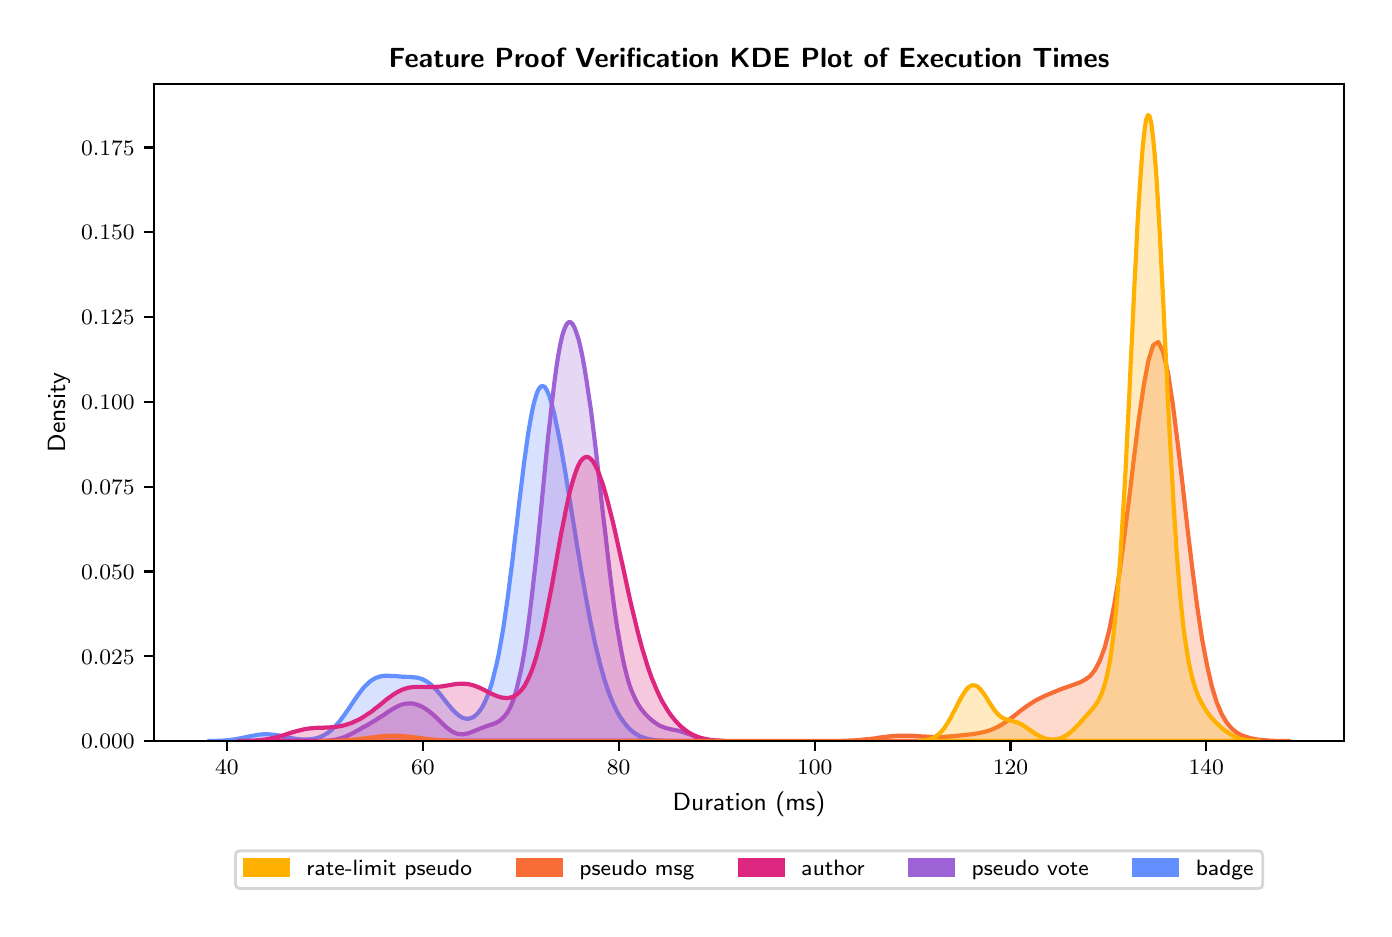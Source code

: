 \begingroup%
\makeatletter%
\begin{pgfpicture}%
\pgfpathrectangle{\pgfpointorigin}{\pgfqpoint{6.681in}{4.404in}}%
\pgfusepath{use as bounding box, clip}%
\begin{pgfscope}%
\pgfsetbuttcap%
\pgfsetmiterjoin%
\definecolor{currentfill}{rgb}{1.0,1.0,1.0}%
\pgfsetfillcolor{currentfill}%
\pgfsetlinewidth{0.0pt}%
\definecolor{currentstroke}{rgb}{1.0,1.0,1.0}%
\pgfsetstrokecolor{currentstroke}%
\pgfsetdash{}{0pt}%
\pgfpathmoveto{\pgfqpoint{0.0in}{0.0in}}%
\pgfpathlineto{\pgfqpoint{6.681in}{0.0in}}%
\pgfpathlineto{\pgfqpoint{6.681in}{4.404in}}%
\pgfpathlineto{\pgfqpoint{0.0in}{4.404in}}%
\pgfpathlineto{\pgfqpoint{0.0in}{0.0in}}%
\pgfpathclose%
\pgfusepath{fill}%
\end{pgfscope}%
\begin{pgfscope}%
\pgfsetbuttcap%
\pgfsetmiterjoin%
\definecolor{currentfill}{rgb}{1.0,1.0,1.0}%
\pgfsetfillcolor{currentfill}%
\pgfsetlinewidth{0.0pt}%
\definecolor{currentstroke}{rgb}{0.0,0.0,0.0}%
\pgfsetstrokecolor{currentstroke}%
\pgfsetstrokeopacity{0.0}%
\pgfsetdash{}{0pt}%
\pgfpathmoveto{\pgfqpoint{0.633in}{0.837in}}%
\pgfpathlineto{\pgfqpoint{6.581in}{0.837in}}%
\pgfpathlineto{\pgfqpoint{6.581in}{4.124in}}%
\pgfpathlineto{\pgfqpoint{0.633in}{4.124in}}%
\pgfpathlineto{\pgfqpoint{0.633in}{0.837in}}%
\pgfpathclose%
\pgfusepath{fill}%
\end{pgfscope}%
\begin{pgfscope}%
\pgfpathrectangle{\pgfqpoint{0.633in}{0.837in}}{\pgfqpoint{5.949in}{3.287in}}%
\pgfusepath{clip}%
\pgfsetbuttcap%
\pgfsetroundjoin%
\definecolor{currentfill}{rgb}{0.392,0.561,1.0}%
\pgfsetfillcolor{currentfill}%
\pgfsetfillopacity{0.25}%
\pgfsetlinewidth{1.506pt}%
\definecolor{currentstroke}{rgb}{0.392,0.561,1.0}%
\pgfsetstrokecolor{currentstroke}%
\pgfsetdash{}{0pt}%
\pgfsys@defobject{currentmarker}{\pgfqpoint{0.903in}{0.837in}}{\pgfqpoint{3.195in}{2.613in}}{%
\pgfpathmoveto{\pgfqpoint{0.903in}{0.837in}}%
\pgfpathlineto{\pgfqpoint{0.903in}{0.837in}}%
\pgfpathlineto{\pgfqpoint{0.915in}{0.837in}}%
\pgfpathlineto{\pgfqpoint{0.926in}{0.837in}}%
\pgfpathlineto{\pgfqpoint{0.938in}{0.837in}}%
\pgfpathlineto{\pgfqpoint{0.949in}{0.837in}}%
\pgfpathlineto{\pgfqpoint{0.961in}{0.837in}}%
\pgfpathlineto{\pgfqpoint{0.972in}{0.837in}}%
\pgfpathlineto{\pgfqpoint{0.984in}{0.837in}}%
\pgfpathlineto{\pgfqpoint{0.995in}{0.837in}}%
\pgfpathlineto{\pgfqpoint{1.007in}{0.837in}}%
\pgfpathlineto{\pgfqpoint{1.018in}{0.837in}}%
\pgfpathlineto{\pgfqpoint{1.03in}{0.837in}}%
\pgfpathlineto{\pgfqpoint{1.041in}{0.837in}}%
\pgfpathlineto{\pgfqpoint{1.053in}{0.837in}}%
\pgfpathlineto{\pgfqpoint{1.064in}{0.837in}}%
\pgfpathlineto{\pgfqpoint{1.076in}{0.837in}}%
\pgfpathlineto{\pgfqpoint{1.087in}{0.837in}}%
\pgfpathlineto{\pgfqpoint{1.099in}{0.837in}}%
\pgfpathlineto{\pgfqpoint{1.111in}{0.837in}}%
\pgfpathlineto{\pgfqpoint{1.122in}{0.837in}}%
\pgfpathlineto{\pgfqpoint{1.134in}{0.837in}}%
\pgfpathlineto{\pgfqpoint{1.145in}{0.837in}}%
\pgfpathlineto{\pgfqpoint{1.157in}{0.837in}}%
\pgfpathlineto{\pgfqpoint{1.168in}{0.837in}}%
\pgfpathlineto{\pgfqpoint{1.18in}{0.837in}}%
\pgfpathlineto{\pgfqpoint{1.191in}{0.837in}}%
\pgfpathlineto{\pgfqpoint{1.203in}{0.837in}}%
\pgfpathlineto{\pgfqpoint{1.214in}{0.837in}}%
\pgfpathlineto{\pgfqpoint{1.226in}{0.837in}}%
\pgfpathlineto{\pgfqpoint{1.237in}{0.837in}}%
\pgfpathlineto{\pgfqpoint{1.249in}{0.837in}}%
\pgfpathlineto{\pgfqpoint{1.26in}{0.837in}}%
\pgfpathlineto{\pgfqpoint{1.272in}{0.837in}}%
\pgfpathlineto{\pgfqpoint{1.283in}{0.837in}}%
\pgfpathlineto{\pgfqpoint{1.295in}{0.837in}}%
\pgfpathlineto{\pgfqpoint{1.306in}{0.837in}}%
\pgfpathlineto{\pgfqpoint{1.318in}{0.837in}}%
\pgfpathlineto{\pgfqpoint{1.329in}{0.837in}}%
\pgfpathlineto{\pgfqpoint{1.341in}{0.837in}}%
\pgfpathlineto{\pgfqpoint{1.352in}{0.837in}}%
\pgfpathlineto{\pgfqpoint{1.364in}{0.837in}}%
\pgfpathlineto{\pgfqpoint{1.375in}{0.837in}}%
\pgfpathlineto{\pgfqpoint{1.387in}{0.837in}}%
\pgfpathlineto{\pgfqpoint{1.398in}{0.837in}}%
\pgfpathlineto{\pgfqpoint{1.41in}{0.837in}}%
\pgfpathlineto{\pgfqpoint{1.422in}{0.837in}}%
\pgfpathlineto{\pgfqpoint{1.433in}{0.837in}}%
\pgfpathlineto{\pgfqpoint{1.445in}{0.837in}}%
\pgfpathlineto{\pgfqpoint{1.456in}{0.837in}}%
\pgfpathlineto{\pgfqpoint{1.468in}{0.837in}}%
\pgfpathlineto{\pgfqpoint{1.479in}{0.837in}}%
\pgfpathlineto{\pgfqpoint{1.491in}{0.837in}}%
\pgfpathlineto{\pgfqpoint{1.502in}{0.837in}}%
\pgfpathlineto{\pgfqpoint{1.514in}{0.837in}}%
\pgfpathlineto{\pgfqpoint{1.525in}{0.837in}}%
\pgfpathlineto{\pgfqpoint{1.537in}{0.837in}}%
\pgfpathlineto{\pgfqpoint{1.548in}{0.837in}}%
\pgfpathlineto{\pgfqpoint{1.56in}{0.837in}}%
\pgfpathlineto{\pgfqpoint{1.571in}{0.837in}}%
\pgfpathlineto{\pgfqpoint{1.583in}{0.837in}}%
\pgfpathlineto{\pgfqpoint{1.594in}{0.837in}}%
\pgfpathlineto{\pgfqpoint{1.606in}{0.837in}}%
\pgfpathlineto{\pgfqpoint{1.617in}{0.837in}}%
\pgfpathlineto{\pgfqpoint{1.629in}{0.837in}}%
\pgfpathlineto{\pgfqpoint{1.64in}{0.837in}}%
\pgfpathlineto{\pgfqpoint{1.652in}{0.837in}}%
\pgfpathlineto{\pgfqpoint{1.663in}{0.837in}}%
\pgfpathlineto{\pgfqpoint{1.675in}{0.837in}}%
\pgfpathlineto{\pgfqpoint{1.686in}{0.837in}}%
\pgfpathlineto{\pgfqpoint{1.698in}{0.837in}}%
\pgfpathlineto{\pgfqpoint{1.709in}{0.837in}}%
\pgfpathlineto{\pgfqpoint{1.721in}{0.837in}}%
\pgfpathlineto{\pgfqpoint{1.733in}{0.837in}}%
\pgfpathlineto{\pgfqpoint{1.744in}{0.837in}}%
\pgfpathlineto{\pgfqpoint{1.756in}{0.837in}}%
\pgfpathlineto{\pgfqpoint{1.767in}{0.837in}}%
\pgfpathlineto{\pgfqpoint{1.779in}{0.837in}}%
\pgfpathlineto{\pgfqpoint{1.79in}{0.837in}}%
\pgfpathlineto{\pgfqpoint{1.802in}{0.837in}}%
\pgfpathlineto{\pgfqpoint{1.813in}{0.837in}}%
\pgfpathlineto{\pgfqpoint{1.825in}{0.837in}}%
\pgfpathlineto{\pgfqpoint{1.836in}{0.837in}}%
\pgfpathlineto{\pgfqpoint{1.848in}{0.837in}}%
\pgfpathlineto{\pgfqpoint{1.859in}{0.837in}}%
\pgfpathlineto{\pgfqpoint{1.871in}{0.837in}}%
\pgfpathlineto{\pgfqpoint{1.882in}{0.837in}}%
\pgfpathlineto{\pgfqpoint{1.894in}{0.837in}}%
\pgfpathlineto{\pgfqpoint{1.905in}{0.837in}}%
\pgfpathlineto{\pgfqpoint{1.917in}{0.837in}}%
\pgfpathlineto{\pgfqpoint{1.928in}{0.837in}}%
\pgfpathlineto{\pgfqpoint{1.94in}{0.837in}}%
\pgfpathlineto{\pgfqpoint{1.951in}{0.837in}}%
\pgfpathlineto{\pgfqpoint{1.963in}{0.837in}}%
\pgfpathlineto{\pgfqpoint{1.974in}{0.837in}}%
\pgfpathlineto{\pgfqpoint{1.986in}{0.837in}}%
\pgfpathlineto{\pgfqpoint{1.997in}{0.837in}}%
\pgfpathlineto{\pgfqpoint{2.009in}{0.837in}}%
\pgfpathlineto{\pgfqpoint{2.02in}{0.837in}}%
\pgfpathlineto{\pgfqpoint{2.032in}{0.837in}}%
\pgfpathlineto{\pgfqpoint{2.044in}{0.837in}}%
\pgfpathlineto{\pgfqpoint{2.055in}{0.837in}}%
\pgfpathlineto{\pgfqpoint{2.067in}{0.837in}}%
\pgfpathlineto{\pgfqpoint{2.078in}{0.837in}}%
\pgfpathlineto{\pgfqpoint{2.09in}{0.837in}}%
\pgfpathlineto{\pgfqpoint{2.101in}{0.837in}}%
\pgfpathlineto{\pgfqpoint{2.113in}{0.837in}}%
\pgfpathlineto{\pgfqpoint{2.124in}{0.837in}}%
\pgfpathlineto{\pgfqpoint{2.136in}{0.837in}}%
\pgfpathlineto{\pgfqpoint{2.147in}{0.837in}}%
\pgfpathlineto{\pgfqpoint{2.159in}{0.837in}}%
\pgfpathlineto{\pgfqpoint{2.17in}{0.837in}}%
\pgfpathlineto{\pgfqpoint{2.182in}{0.837in}}%
\pgfpathlineto{\pgfqpoint{2.193in}{0.837in}}%
\pgfpathlineto{\pgfqpoint{2.205in}{0.837in}}%
\pgfpathlineto{\pgfqpoint{2.216in}{0.837in}}%
\pgfpathlineto{\pgfqpoint{2.228in}{0.837in}}%
\pgfpathlineto{\pgfqpoint{2.239in}{0.837in}}%
\pgfpathlineto{\pgfqpoint{2.251in}{0.837in}}%
\pgfpathlineto{\pgfqpoint{2.262in}{0.837in}}%
\pgfpathlineto{\pgfqpoint{2.274in}{0.837in}}%
\pgfpathlineto{\pgfqpoint{2.285in}{0.837in}}%
\pgfpathlineto{\pgfqpoint{2.297in}{0.837in}}%
\pgfpathlineto{\pgfqpoint{2.308in}{0.837in}}%
\pgfpathlineto{\pgfqpoint{2.32in}{0.837in}}%
\pgfpathlineto{\pgfqpoint{2.331in}{0.837in}}%
\pgfpathlineto{\pgfqpoint{2.343in}{0.837in}}%
\pgfpathlineto{\pgfqpoint{2.355in}{0.837in}}%
\pgfpathlineto{\pgfqpoint{2.366in}{0.837in}}%
\pgfpathlineto{\pgfqpoint{2.378in}{0.837in}}%
\pgfpathlineto{\pgfqpoint{2.389in}{0.837in}}%
\pgfpathlineto{\pgfqpoint{2.401in}{0.837in}}%
\pgfpathlineto{\pgfqpoint{2.412in}{0.837in}}%
\pgfpathlineto{\pgfqpoint{2.424in}{0.837in}}%
\pgfpathlineto{\pgfqpoint{2.435in}{0.837in}}%
\pgfpathlineto{\pgfqpoint{2.447in}{0.837in}}%
\pgfpathlineto{\pgfqpoint{2.458in}{0.837in}}%
\pgfpathlineto{\pgfqpoint{2.47in}{0.837in}}%
\pgfpathlineto{\pgfqpoint{2.481in}{0.837in}}%
\pgfpathlineto{\pgfqpoint{2.493in}{0.837in}}%
\pgfpathlineto{\pgfqpoint{2.504in}{0.837in}}%
\pgfpathlineto{\pgfqpoint{2.516in}{0.837in}}%
\pgfpathlineto{\pgfqpoint{2.527in}{0.837in}}%
\pgfpathlineto{\pgfqpoint{2.539in}{0.837in}}%
\pgfpathlineto{\pgfqpoint{2.55in}{0.837in}}%
\pgfpathlineto{\pgfqpoint{2.562in}{0.837in}}%
\pgfpathlineto{\pgfqpoint{2.573in}{0.837in}}%
\pgfpathlineto{\pgfqpoint{2.585in}{0.837in}}%
\pgfpathlineto{\pgfqpoint{2.596in}{0.837in}}%
\pgfpathlineto{\pgfqpoint{2.608in}{0.837in}}%
\pgfpathlineto{\pgfqpoint{2.619in}{0.837in}}%
\pgfpathlineto{\pgfqpoint{2.631in}{0.837in}}%
\pgfpathlineto{\pgfqpoint{2.642in}{0.837in}}%
\pgfpathlineto{\pgfqpoint{2.654in}{0.837in}}%
\pgfpathlineto{\pgfqpoint{2.666in}{0.837in}}%
\pgfpathlineto{\pgfqpoint{2.677in}{0.837in}}%
\pgfpathlineto{\pgfqpoint{2.689in}{0.837in}}%
\pgfpathlineto{\pgfqpoint{2.7in}{0.837in}}%
\pgfpathlineto{\pgfqpoint{2.712in}{0.837in}}%
\pgfpathlineto{\pgfqpoint{2.723in}{0.837in}}%
\pgfpathlineto{\pgfqpoint{2.735in}{0.837in}}%
\pgfpathlineto{\pgfqpoint{2.746in}{0.837in}}%
\pgfpathlineto{\pgfqpoint{2.758in}{0.837in}}%
\pgfpathlineto{\pgfqpoint{2.769in}{0.837in}}%
\pgfpathlineto{\pgfqpoint{2.781in}{0.837in}}%
\pgfpathlineto{\pgfqpoint{2.792in}{0.837in}}%
\pgfpathlineto{\pgfqpoint{2.804in}{0.837in}}%
\pgfpathlineto{\pgfqpoint{2.815in}{0.837in}}%
\pgfpathlineto{\pgfqpoint{2.827in}{0.837in}}%
\pgfpathlineto{\pgfqpoint{2.838in}{0.837in}}%
\pgfpathlineto{\pgfqpoint{2.85in}{0.837in}}%
\pgfpathlineto{\pgfqpoint{2.861in}{0.837in}}%
\pgfpathlineto{\pgfqpoint{2.873in}{0.837in}}%
\pgfpathlineto{\pgfqpoint{2.884in}{0.837in}}%
\pgfpathlineto{\pgfqpoint{2.896in}{0.837in}}%
\pgfpathlineto{\pgfqpoint{2.907in}{0.837in}}%
\pgfpathlineto{\pgfqpoint{2.919in}{0.837in}}%
\pgfpathlineto{\pgfqpoint{2.93in}{0.837in}}%
\pgfpathlineto{\pgfqpoint{2.942in}{0.837in}}%
\pgfpathlineto{\pgfqpoint{2.953in}{0.837in}}%
\pgfpathlineto{\pgfqpoint{2.965in}{0.837in}}%
\pgfpathlineto{\pgfqpoint{2.977in}{0.837in}}%
\pgfpathlineto{\pgfqpoint{2.988in}{0.837in}}%
\pgfpathlineto{\pgfqpoint{3.0in}{0.837in}}%
\pgfpathlineto{\pgfqpoint{3.011in}{0.837in}}%
\pgfpathlineto{\pgfqpoint{3.023in}{0.837in}}%
\pgfpathlineto{\pgfqpoint{3.034in}{0.837in}}%
\pgfpathlineto{\pgfqpoint{3.046in}{0.837in}}%
\pgfpathlineto{\pgfqpoint{3.057in}{0.837in}}%
\pgfpathlineto{\pgfqpoint{3.069in}{0.837in}}%
\pgfpathlineto{\pgfqpoint{3.08in}{0.837in}}%
\pgfpathlineto{\pgfqpoint{3.092in}{0.837in}}%
\pgfpathlineto{\pgfqpoint{3.103in}{0.837in}}%
\pgfpathlineto{\pgfqpoint{3.115in}{0.837in}}%
\pgfpathlineto{\pgfqpoint{3.126in}{0.837in}}%
\pgfpathlineto{\pgfqpoint{3.138in}{0.837in}}%
\pgfpathlineto{\pgfqpoint{3.149in}{0.837in}}%
\pgfpathlineto{\pgfqpoint{3.161in}{0.837in}}%
\pgfpathlineto{\pgfqpoint{3.172in}{0.837in}}%
\pgfpathlineto{\pgfqpoint{3.184in}{0.837in}}%
\pgfpathlineto{\pgfqpoint{3.195in}{0.837in}}%
\pgfpathlineto{\pgfqpoint{3.195in}{0.838in}}%
\pgfpathlineto{\pgfqpoint{3.195in}{0.838in}}%
\pgfpathlineto{\pgfqpoint{3.184in}{0.838in}}%
\pgfpathlineto{\pgfqpoint{3.172in}{0.839in}}%
\pgfpathlineto{\pgfqpoint{3.161in}{0.839in}}%
\pgfpathlineto{\pgfqpoint{3.149in}{0.84in}}%
\pgfpathlineto{\pgfqpoint{3.138in}{0.841in}}%
\pgfpathlineto{\pgfqpoint{3.126in}{0.843in}}%
\pgfpathlineto{\pgfqpoint{3.115in}{0.845in}}%
\pgfpathlineto{\pgfqpoint{3.103in}{0.847in}}%
\pgfpathlineto{\pgfqpoint{3.092in}{0.85in}}%
\pgfpathlineto{\pgfqpoint{3.08in}{0.854in}}%
\pgfpathlineto{\pgfqpoint{3.069in}{0.858in}}%
\pgfpathlineto{\pgfqpoint{3.057in}{0.863in}}%
\pgfpathlineto{\pgfqpoint{3.046in}{0.87in}}%
\pgfpathlineto{\pgfqpoint{3.034in}{0.877in}}%
\pgfpathlineto{\pgfqpoint{3.023in}{0.886in}}%
\pgfpathlineto{\pgfqpoint{3.011in}{0.896in}}%
\pgfpathlineto{\pgfqpoint{3.0in}{0.908in}}%
\pgfpathlineto{\pgfqpoint{2.988in}{0.922in}}%
\pgfpathlineto{\pgfqpoint{2.977in}{0.937in}}%
\pgfpathlineto{\pgfqpoint{2.965in}{0.954in}}%
\pgfpathlineto{\pgfqpoint{2.953in}{0.973in}}%
\pgfpathlineto{\pgfqpoint{2.942in}{0.995in}}%
\pgfpathlineto{\pgfqpoint{2.93in}{1.019in}}%
\pgfpathlineto{\pgfqpoint{2.919in}{1.046in}}%
\pgfpathlineto{\pgfqpoint{2.907in}{1.075in}}%
\pgfpathlineto{\pgfqpoint{2.896in}{1.108in}}%
\pgfpathlineto{\pgfqpoint{2.884in}{1.144in}}%
\pgfpathlineto{\pgfqpoint{2.873in}{1.183in}}%
\pgfpathlineto{\pgfqpoint{2.861in}{1.225in}}%
\pgfpathlineto{\pgfqpoint{2.85in}{1.271in}}%
\pgfpathlineto{\pgfqpoint{2.838in}{1.32in}}%
\pgfpathlineto{\pgfqpoint{2.827in}{1.372in}}%
\pgfpathlineto{\pgfqpoint{2.815in}{1.428in}}%
\pgfpathlineto{\pgfqpoint{2.804in}{1.487in}}%
\pgfpathlineto{\pgfqpoint{2.792in}{1.549in}}%
\pgfpathlineto{\pgfqpoint{2.781in}{1.614in}}%
\pgfpathlineto{\pgfqpoint{2.769in}{1.681in}}%
\pgfpathlineto{\pgfqpoint{2.758in}{1.749in}}%
\pgfpathlineto{\pgfqpoint{2.746in}{1.819in}}%
\pgfpathlineto{\pgfqpoint{2.735in}{1.891in}}%
\pgfpathlineto{\pgfqpoint{2.723in}{1.962in}}%
\pgfpathlineto{\pgfqpoint{2.712in}{2.034in}}%
\pgfpathlineto{\pgfqpoint{2.7in}{2.105in}}%
\pgfpathlineto{\pgfqpoint{2.689in}{2.176in}}%
\pgfpathlineto{\pgfqpoint{2.677in}{2.244in}}%
\pgfpathlineto{\pgfqpoint{2.666in}{2.31in}}%
\pgfpathlineto{\pgfqpoint{2.654in}{2.372in}}%
\pgfpathlineto{\pgfqpoint{2.642in}{2.429in}}%
\pgfpathlineto{\pgfqpoint{2.631in}{2.481in}}%
\pgfpathlineto{\pgfqpoint{2.619in}{2.526in}}%
\pgfpathlineto{\pgfqpoint{2.608in}{2.563in}}%
\pgfpathlineto{\pgfqpoint{2.596in}{2.591in}}%
\pgfpathlineto{\pgfqpoint{2.585in}{2.608in}}%
\pgfpathlineto{\pgfqpoint{2.573in}{2.613in}}%
\pgfpathlineto{\pgfqpoint{2.562in}{2.607in}}%
\pgfpathlineto{\pgfqpoint{2.55in}{2.587in}}%
\pgfpathlineto{\pgfqpoint{2.539in}{2.555in}}%
\pgfpathlineto{\pgfqpoint{2.527in}{2.51in}}%
\pgfpathlineto{\pgfqpoint{2.516in}{2.453in}}%
\pgfpathlineto{\pgfqpoint{2.504in}{2.385in}}%
\pgfpathlineto{\pgfqpoint{2.493in}{2.307in}}%
\pgfpathlineto{\pgfqpoint{2.481in}{2.221in}}%
\pgfpathlineto{\pgfqpoint{2.47in}{2.129in}}%
\pgfpathlineto{\pgfqpoint{2.458in}{2.033in}}%
\pgfpathlineto{\pgfqpoint{2.447in}{1.935in}}%
\pgfpathlineto{\pgfqpoint{2.435in}{1.837in}}%
\pgfpathlineto{\pgfqpoint{2.424in}{1.741in}}%
\pgfpathlineto{\pgfqpoint{2.412in}{1.648in}}%
\pgfpathlineto{\pgfqpoint{2.401in}{1.56in}}%
\pgfpathlineto{\pgfqpoint{2.389in}{1.477in}}%
\pgfpathlineto{\pgfqpoint{2.378in}{1.401in}}%
\pgfpathlineto{\pgfqpoint{2.366in}{1.332in}}%
\pgfpathlineto{\pgfqpoint{2.355in}{1.27in}}%
\pgfpathlineto{\pgfqpoint{2.343in}{1.215in}}%
\pgfpathlineto{\pgfqpoint{2.331in}{1.167in}}%
\pgfpathlineto{\pgfqpoint{2.32in}{1.124in}}%
\pgfpathlineto{\pgfqpoint{2.308in}{1.088in}}%
\pgfpathlineto{\pgfqpoint{2.297in}{1.057in}}%
\pgfpathlineto{\pgfqpoint{2.285in}{1.031in}}%
\pgfpathlineto{\pgfqpoint{2.274in}{1.009in}}%
\pgfpathlineto{\pgfqpoint{2.262in}{0.991in}}%
\pgfpathlineto{\pgfqpoint{2.251in}{0.977in}}%
\pgfpathlineto{\pgfqpoint{2.239in}{0.965in}}%
\pgfpathlineto{\pgfqpoint{2.228in}{0.957in}}%
\pgfpathlineto{\pgfqpoint{2.216in}{0.952in}}%
\pgfpathlineto{\pgfqpoint{2.205in}{0.949in}}%
\pgfpathlineto{\pgfqpoint{2.193in}{0.949in}}%
\pgfpathlineto{\pgfqpoint{2.182in}{0.951in}}%
\pgfpathlineto{\pgfqpoint{2.17in}{0.956in}}%
\pgfpathlineto{\pgfqpoint{2.159in}{0.963in}}%
\pgfpathlineto{\pgfqpoint{2.147in}{0.972in}}%
\pgfpathlineto{\pgfqpoint{2.136in}{0.982in}}%
\pgfpathlineto{\pgfqpoint{2.124in}{0.994in}}%
\pgfpathlineto{\pgfqpoint{2.113in}{1.008in}}%
\pgfpathlineto{\pgfqpoint{2.101in}{1.022in}}%
\pgfpathlineto{\pgfqpoint{2.09in}{1.036in}}%
\pgfpathlineto{\pgfqpoint{2.078in}{1.051in}}%
\pgfpathlineto{\pgfqpoint{2.067in}{1.066in}}%
\pgfpathlineto{\pgfqpoint{2.055in}{1.08in}}%
\pgfpathlineto{\pgfqpoint{2.044in}{1.093in}}%
\pgfpathlineto{\pgfqpoint{2.032in}{1.105in}}%
\pgfpathlineto{\pgfqpoint{2.02in}{1.116in}}%
\pgfpathlineto{\pgfqpoint{2.009in}{1.125in}}%
\pgfpathlineto{\pgfqpoint{1.997in}{1.134in}}%
\pgfpathlineto{\pgfqpoint{1.986in}{1.14in}}%
\pgfpathlineto{\pgfqpoint{1.974in}{1.146in}}%
\pgfpathlineto{\pgfqpoint{1.963in}{1.15in}}%
\pgfpathlineto{\pgfqpoint{1.951in}{1.153in}}%
\pgfpathlineto{\pgfqpoint{1.94in}{1.155in}}%
\pgfpathlineto{\pgfqpoint{1.928in}{1.156in}}%
\pgfpathlineto{\pgfqpoint{1.917in}{1.157in}}%
\pgfpathlineto{\pgfqpoint{1.905in}{1.158in}}%
\pgfpathlineto{\pgfqpoint{1.894in}{1.158in}}%
\pgfpathlineto{\pgfqpoint{1.882in}{1.159in}}%
\pgfpathlineto{\pgfqpoint{1.871in}{1.159in}}%
\pgfpathlineto{\pgfqpoint{1.859in}{1.16in}}%
\pgfpathlineto{\pgfqpoint{1.848in}{1.161in}}%
\pgfpathlineto{\pgfqpoint{1.836in}{1.162in}}%
\pgfpathlineto{\pgfqpoint{1.825in}{1.162in}}%
\pgfpathlineto{\pgfqpoint{1.813in}{1.163in}}%
\pgfpathlineto{\pgfqpoint{1.802in}{1.164in}}%
\pgfpathlineto{\pgfqpoint{1.79in}{1.164in}}%
\pgfpathlineto{\pgfqpoint{1.779in}{1.163in}}%
\pgfpathlineto{\pgfqpoint{1.767in}{1.161in}}%
\pgfpathlineto{\pgfqpoint{1.756in}{1.158in}}%
\pgfpathlineto{\pgfqpoint{1.744in}{1.154in}}%
\pgfpathlineto{\pgfqpoint{1.733in}{1.149in}}%
\pgfpathlineto{\pgfqpoint{1.721in}{1.141in}}%
\pgfpathlineto{\pgfqpoint{1.709in}{1.133in}}%
\pgfpathlineto{\pgfqpoint{1.698in}{1.122in}}%
\pgfpathlineto{\pgfqpoint{1.686in}{1.111in}}%
\pgfpathlineto{\pgfqpoint{1.675in}{1.098in}}%
\pgfpathlineto{\pgfqpoint{1.663in}{1.083in}}%
\pgfpathlineto{\pgfqpoint{1.652in}{1.068in}}%
\pgfpathlineto{\pgfqpoint{1.64in}{1.051in}}%
\pgfpathlineto{\pgfqpoint{1.629in}{1.034in}}%
\pgfpathlineto{\pgfqpoint{1.617in}{1.017in}}%
\pgfpathlineto{\pgfqpoint{1.606in}{1.0in}}%
\pgfpathlineto{\pgfqpoint{1.594in}{0.983in}}%
\pgfpathlineto{\pgfqpoint{1.583in}{0.967in}}%
\pgfpathlineto{\pgfqpoint{1.571in}{0.951in}}%
\pgfpathlineto{\pgfqpoint{1.56in}{0.936in}}%
\pgfpathlineto{\pgfqpoint{1.548in}{0.923in}}%
\pgfpathlineto{\pgfqpoint{1.537in}{0.91in}}%
\pgfpathlineto{\pgfqpoint{1.525in}{0.899in}}%
\pgfpathlineto{\pgfqpoint{1.514in}{0.888in}}%
\pgfpathlineto{\pgfqpoint{1.502in}{0.879in}}%
\pgfpathlineto{\pgfqpoint{1.491in}{0.872in}}%
\pgfpathlineto{\pgfqpoint{1.479in}{0.865in}}%
\pgfpathlineto{\pgfqpoint{1.468in}{0.86in}}%
\pgfpathlineto{\pgfqpoint{1.456in}{0.855in}}%
\pgfpathlineto{\pgfqpoint{1.445in}{0.852in}}%
\pgfpathlineto{\pgfqpoint{1.433in}{0.849in}}%
\pgfpathlineto{\pgfqpoint{1.422in}{0.847in}}%
\pgfpathlineto{\pgfqpoint{1.41in}{0.846in}}%
\pgfpathlineto{\pgfqpoint{1.398in}{0.845in}}%
\pgfpathlineto{\pgfqpoint{1.387in}{0.845in}}%
\pgfpathlineto{\pgfqpoint{1.375in}{0.845in}}%
\pgfpathlineto{\pgfqpoint{1.364in}{0.846in}}%
\pgfpathlineto{\pgfqpoint{1.352in}{0.847in}}%
\pgfpathlineto{\pgfqpoint{1.341in}{0.848in}}%
\pgfpathlineto{\pgfqpoint{1.329in}{0.85in}}%
\pgfpathlineto{\pgfqpoint{1.318in}{0.852in}}%
\pgfpathlineto{\pgfqpoint{1.306in}{0.854in}}%
\pgfpathlineto{\pgfqpoint{1.295in}{0.857in}}%
\pgfpathlineto{\pgfqpoint{1.283in}{0.859in}}%
\pgfpathlineto{\pgfqpoint{1.272in}{0.861in}}%
\pgfpathlineto{\pgfqpoint{1.26in}{0.864in}}%
\pgfpathlineto{\pgfqpoint{1.249in}{0.866in}}%
\pgfpathlineto{\pgfqpoint{1.237in}{0.868in}}%
\pgfpathlineto{\pgfqpoint{1.226in}{0.869in}}%
\pgfpathlineto{\pgfqpoint{1.214in}{0.87in}}%
\pgfpathlineto{\pgfqpoint{1.203in}{0.871in}}%
\pgfpathlineto{\pgfqpoint{1.191in}{0.871in}}%
\pgfpathlineto{\pgfqpoint{1.18in}{0.871in}}%
\pgfpathlineto{\pgfqpoint{1.168in}{0.87in}}%
\pgfpathlineto{\pgfqpoint{1.157in}{0.869in}}%
\pgfpathlineto{\pgfqpoint{1.145in}{0.867in}}%
\pgfpathlineto{\pgfqpoint{1.134in}{0.865in}}%
\pgfpathlineto{\pgfqpoint{1.122in}{0.863in}}%
\pgfpathlineto{\pgfqpoint{1.111in}{0.861in}}%
\pgfpathlineto{\pgfqpoint{1.099in}{0.858in}}%
\pgfpathlineto{\pgfqpoint{1.087in}{0.856in}}%
\pgfpathlineto{\pgfqpoint{1.076in}{0.853in}}%
\pgfpathlineto{\pgfqpoint{1.064in}{0.851in}}%
\pgfpathlineto{\pgfqpoint{1.053in}{0.849in}}%
\pgfpathlineto{\pgfqpoint{1.041in}{0.847in}}%
\pgfpathlineto{\pgfqpoint{1.03in}{0.845in}}%
\pgfpathlineto{\pgfqpoint{1.018in}{0.844in}}%
\pgfpathlineto{\pgfqpoint{1.007in}{0.842in}}%
\pgfpathlineto{\pgfqpoint{0.995in}{0.841in}}%
\pgfpathlineto{\pgfqpoint{0.984in}{0.84in}}%
\pgfpathlineto{\pgfqpoint{0.972in}{0.839in}}%
\pgfpathlineto{\pgfqpoint{0.961in}{0.839in}}%
\pgfpathlineto{\pgfqpoint{0.949in}{0.838in}}%
\pgfpathlineto{\pgfqpoint{0.938in}{0.838in}}%
\pgfpathlineto{\pgfqpoint{0.926in}{0.838in}}%
\pgfpathlineto{\pgfqpoint{0.915in}{0.837in}}%
\pgfpathlineto{\pgfqpoint{0.903in}{0.837in}}%
\pgfpathlineto{\pgfqpoint{0.903in}{0.837in}}%
\pgfpathclose%
\pgfusepath{stroke,fill}%
}%
\begin{pgfscope}%
\pgfsys@transformshift{0.0in}{0.0in}%
\pgfsys@useobject{currentmarker}{}%
\end{pgfscope}%
\end{pgfscope}%
\begin{pgfscope}%
\pgfpathrectangle{\pgfqpoint{0.633in}{0.837in}}{\pgfqpoint{5.949in}{3.287in}}%
\pgfusepath{clip}%
\pgfsetbuttcap%
\pgfsetroundjoin%
\definecolor{currentfill}{rgb}{0.616,0.384,0.839}%
\pgfsetfillcolor{currentfill}%
\pgfsetfillopacity{0.25}%
\pgfsetlinewidth{1.506pt}%
\definecolor{currentstroke}{rgb}{0.616,0.384,0.839}%
\pgfsetstrokecolor{currentstroke}%
\pgfsetdash{}{0pt}%
\pgfsys@defobject{currentmarker}{\pgfqpoint{1.456in}{0.837in}}{\pgfqpoint{3.475in}{2.932in}}{%
\pgfpathmoveto{\pgfqpoint{1.456in}{0.837in}}%
\pgfpathlineto{\pgfqpoint{1.456in}{0.837in}}%
\pgfpathlineto{\pgfqpoint{1.466in}{0.837in}}%
\pgfpathlineto{\pgfqpoint{1.476in}{0.837in}}%
\pgfpathlineto{\pgfqpoint{1.487in}{0.837in}}%
\pgfpathlineto{\pgfqpoint{1.497in}{0.837in}}%
\pgfpathlineto{\pgfqpoint{1.507in}{0.837in}}%
\pgfpathlineto{\pgfqpoint{1.517in}{0.837in}}%
\pgfpathlineto{\pgfqpoint{1.527in}{0.837in}}%
\pgfpathlineto{\pgfqpoint{1.537in}{0.837in}}%
\pgfpathlineto{\pgfqpoint{1.547in}{0.837in}}%
\pgfpathlineto{\pgfqpoint{1.558in}{0.837in}}%
\pgfpathlineto{\pgfqpoint{1.568in}{0.837in}}%
\pgfpathlineto{\pgfqpoint{1.578in}{0.837in}}%
\pgfpathlineto{\pgfqpoint{1.588in}{0.837in}}%
\pgfpathlineto{\pgfqpoint{1.598in}{0.837in}}%
\pgfpathlineto{\pgfqpoint{1.608in}{0.837in}}%
\pgfpathlineto{\pgfqpoint{1.618in}{0.837in}}%
\pgfpathlineto{\pgfqpoint{1.629in}{0.837in}}%
\pgfpathlineto{\pgfqpoint{1.639in}{0.837in}}%
\pgfpathlineto{\pgfqpoint{1.649in}{0.837in}}%
\pgfpathlineto{\pgfqpoint{1.659in}{0.837in}}%
\pgfpathlineto{\pgfqpoint{1.669in}{0.837in}}%
\pgfpathlineto{\pgfqpoint{1.679in}{0.837in}}%
\pgfpathlineto{\pgfqpoint{1.689in}{0.837in}}%
\pgfpathlineto{\pgfqpoint{1.7in}{0.837in}}%
\pgfpathlineto{\pgfqpoint{1.71in}{0.837in}}%
\pgfpathlineto{\pgfqpoint{1.72in}{0.837in}}%
\pgfpathlineto{\pgfqpoint{1.73in}{0.837in}}%
\pgfpathlineto{\pgfqpoint{1.74in}{0.837in}}%
\pgfpathlineto{\pgfqpoint{1.75in}{0.837in}}%
\pgfpathlineto{\pgfqpoint{1.76in}{0.837in}}%
\pgfpathlineto{\pgfqpoint{1.771in}{0.837in}}%
\pgfpathlineto{\pgfqpoint{1.781in}{0.837in}}%
\pgfpathlineto{\pgfqpoint{1.791in}{0.837in}}%
\pgfpathlineto{\pgfqpoint{1.801in}{0.837in}}%
\pgfpathlineto{\pgfqpoint{1.811in}{0.837in}}%
\pgfpathlineto{\pgfqpoint{1.821in}{0.837in}}%
\pgfpathlineto{\pgfqpoint{1.831in}{0.837in}}%
\pgfpathlineto{\pgfqpoint{1.842in}{0.837in}}%
\pgfpathlineto{\pgfqpoint{1.852in}{0.837in}}%
\pgfpathlineto{\pgfqpoint{1.862in}{0.837in}}%
\pgfpathlineto{\pgfqpoint{1.872in}{0.837in}}%
\pgfpathlineto{\pgfqpoint{1.882in}{0.837in}}%
\pgfpathlineto{\pgfqpoint{1.892in}{0.837in}}%
\pgfpathlineto{\pgfqpoint{1.902in}{0.837in}}%
\pgfpathlineto{\pgfqpoint{1.913in}{0.837in}}%
\pgfpathlineto{\pgfqpoint{1.923in}{0.837in}}%
\pgfpathlineto{\pgfqpoint{1.933in}{0.837in}}%
\pgfpathlineto{\pgfqpoint{1.943in}{0.837in}}%
\pgfpathlineto{\pgfqpoint{1.953in}{0.837in}}%
\pgfpathlineto{\pgfqpoint{1.963in}{0.837in}}%
\pgfpathlineto{\pgfqpoint{1.973in}{0.837in}}%
\pgfpathlineto{\pgfqpoint{1.984in}{0.837in}}%
\pgfpathlineto{\pgfqpoint{1.994in}{0.837in}}%
\pgfpathlineto{\pgfqpoint{2.004in}{0.837in}}%
\pgfpathlineto{\pgfqpoint{2.014in}{0.837in}}%
\pgfpathlineto{\pgfqpoint{2.024in}{0.837in}}%
\pgfpathlineto{\pgfqpoint{2.034in}{0.837in}}%
\pgfpathlineto{\pgfqpoint{2.045in}{0.837in}}%
\pgfpathlineto{\pgfqpoint{2.055in}{0.837in}}%
\pgfpathlineto{\pgfqpoint{2.065in}{0.837in}}%
\pgfpathlineto{\pgfqpoint{2.075in}{0.837in}}%
\pgfpathlineto{\pgfqpoint{2.085in}{0.837in}}%
\pgfpathlineto{\pgfqpoint{2.095in}{0.837in}}%
\pgfpathlineto{\pgfqpoint{2.105in}{0.837in}}%
\pgfpathlineto{\pgfqpoint{2.116in}{0.837in}}%
\pgfpathlineto{\pgfqpoint{2.126in}{0.837in}}%
\pgfpathlineto{\pgfqpoint{2.136in}{0.837in}}%
\pgfpathlineto{\pgfqpoint{2.146in}{0.837in}}%
\pgfpathlineto{\pgfqpoint{2.156in}{0.837in}}%
\pgfpathlineto{\pgfqpoint{2.166in}{0.837in}}%
\pgfpathlineto{\pgfqpoint{2.176in}{0.837in}}%
\pgfpathlineto{\pgfqpoint{2.187in}{0.837in}}%
\pgfpathlineto{\pgfqpoint{2.197in}{0.837in}}%
\pgfpathlineto{\pgfqpoint{2.207in}{0.837in}}%
\pgfpathlineto{\pgfqpoint{2.217in}{0.837in}}%
\pgfpathlineto{\pgfqpoint{2.227in}{0.837in}}%
\pgfpathlineto{\pgfqpoint{2.237in}{0.837in}}%
\pgfpathlineto{\pgfqpoint{2.247in}{0.837in}}%
\pgfpathlineto{\pgfqpoint{2.258in}{0.837in}}%
\pgfpathlineto{\pgfqpoint{2.268in}{0.837in}}%
\pgfpathlineto{\pgfqpoint{2.278in}{0.837in}}%
\pgfpathlineto{\pgfqpoint{2.288in}{0.837in}}%
\pgfpathlineto{\pgfqpoint{2.298in}{0.837in}}%
\pgfpathlineto{\pgfqpoint{2.308in}{0.837in}}%
\pgfpathlineto{\pgfqpoint{2.318in}{0.837in}}%
\pgfpathlineto{\pgfqpoint{2.329in}{0.837in}}%
\pgfpathlineto{\pgfqpoint{2.339in}{0.837in}}%
\pgfpathlineto{\pgfqpoint{2.349in}{0.837in}}%
\pgfpathlineto{\pgfqpoint{2.359in}{0.837in}}%
\pgfpathlineto{\pgfqpoint{2.369in}{0.837in}}%
\pgfpathlineto{\pgfqpoint{2.379in}{0.837in}}%
\pgfpathlineto{\pgfqpoint{2.389in}{0.837in}}%
\pgfpathlineto{\pgfqpoint{2.4in}{0.837in}}%
\pgfpathlineto{\pgfqpoint{2.41in}{0.837in}}%
\pgfpathlineto{\pgfqpoint{2.42in}{0.837in}}%
\pgfpathlineto{\pgfqpoint{2.43in}{0.837in}}%
\pgfpathlineto{\pgfqpoint{2.44in}{0.837in}}%
\pgfpathlineto{\pgfqpoint{2.45in}{0.837in}}%
\pgfpathlineto{\pgfqpoint{2.46in}{0.837in}}%
\pgfpathlineto{\pgfqpoint{2.471in}{0.837in}}%
\pgfpathlineto{\pgfqpoint{2.481in}{0.837in}}%
\pgfpathlineto{\pgfqpoint{2.491in}{0.837in}}%
\pgfpathlineto{\pgfqpoint{2.501in}{0.837in}}%
\pgfpathlineto{\pgfqpoint{2.511in}{0.837in}}%
\pgfpathlineto{\pgfqpoint{2.521in}{0.837in}}%
\pgfpathlineto{\pgfqpoint{2.531in}{0.837in}}%
\pgfpathlineto{\pgfqpoint{2.542in}{0.837in}}%
\pgfpathlineto{\pgfqpoint{2.552in}{0.837in}}%
\pgfpathlineto{\pgfqpoint{2.562in}{0.837in}}%
\pgfpathlineto{\pgfqpoint{2.572in}{0.837in}}%
\pgfpathlineto{\pgfqpoint{2.582in}{0.837in}}%
\pgfpathlineto{\pgfqpoint{2.592in}{0.837in}}%
\pgfpathlineto{\pgfqpoint{2.602in}{0.837in}}%
\pgfpathlineto{\pgfqpoint{2.613in}{0.837in}}%
\pgfpathlineto{\pgfqpoint{2.623in}{0.837in}}%
\pgfpathlineto{\pgfqpoint{2.633in}{0.837in}}%
\pgfpathlineto{\pgfqpoint{2.643in}{0.837in}}%
\pgfpathlineto{\pgfqpoint{2.653in}{0.837in}}%
\pgfpathlineto{\pgfqpoint{2.663in}{0.837in}}%
\pgfpathlineto{\pgfqpoint{2.673in}{0.837in}}%
\pgfpathlineto{\pgfqpoint{2.684in}{0.837in}}%
\pgfpathlineto{\pgfqpoint{2.694in}{0.837in}}%
\pgfpathlineto{\pgfqpoint{2.704in}{0.837in}}%
\pgfpathlineto{\pgfqpoint{2.714in}{0.837in}}%
\pgfpathlineto{\pgfqpoint{2.724in}{0.837in}}%
\pgfpathlineto{\pgfqpoint{2.734in}{0.837in}}%
\pgfpathlineto{\pgfqpoint{2.744in}{0.837in}}%
\pgfpathlineto{\pgfqpoint{2.755in}{0.837in}}%
\pgfpathlineto{\pgfqpoint{2.765in}{0.837in}}%
\pgfpathlineto{\pgfqpoint{2.775in}{0.837in}}%
\pgfpathlineto{\pgfqpoint{2.785in}{0.837in}}%
\pgfpathlineto{\pgfqpoint{2.795in}{0.837in}}%
\pgfpathlineto{\pgfqpoint{2.805in}{0.837in}}%
\pgfpathlineto{\pgfqpoint{2.816in}{0.837in}}%
\pgfpathlineto{\pgfqpoint{2.826in}{0.837in}}%
\pgfpathlineto{\pgfqpoint{2.836in}{0.837in}}%
\pgfpathlineto{\pgfqpoint{2.846in}{0.837in}}%
\pgfpathlineto{\pgfqpoint{2.856in}{0.837in}}%
\pgfpathlineto{\pgfqpoint{2.866in}{0.837in}}%
\pgfpathlineto{\pgfqpoint{2.876in}{0.837in}}%
\pgfpathlineto{\pgfqpoint{2.887in}{0.837in}}%
\pgfpathlineto{\pgfqpoint{2.897in}{0.837in}}%
\pgfpathlineto{\pgfqpoint{2.907in}{0.837in}}%
\pgfpathlineto{\pgfqpoint{2.917in}{0.837in}}%
\pgfpathlineto{\pgfqpoint{2.927in}{0.837in}}%
\pgfpathlineto{\pgfqpoint{2.937in}{0.837in}}%
\pgfpathlineto{\pgfqpoint{2.947in}{0.837in}}%
\pgfpathlineto{\pgfqpoint{2.958in}{0.837in}}%
\pgfpathlineto{\pgfqpoint{2.968in}{0.837in}}%
\pgfpathlineto{\pgfqpoint{2.978in}{0.837in}}%
\pgfpathlineto{\pgfqpoint{2.988in}{0.837in}}%
\pgfpathlineto{\pgfqpoint{2.998in}{0.837in}}%
\pgfpathlineto{\pgfqpoint{3.008in}{0.837in}}%
\pgfpathlineto{\pgfqpoint{3.018in}{0.837in}}%
\pgfpathlineto{\pgfqpoint{3.029in}{0.837in}}%
\pgfpathlineto{\pgfqpoint{3.039in}{0.837in}}%
\pgfpathlineto{\pgfqpoint{3.049in}{0.837in}}%
\pgfpathlineto{\pgfqpoint{3.059in}{0.837in}}%
\pgfpathlineto{\pgfqpoint{3.069in}{0.837in}}%
\pgfpathlineto{\pgfqpoint{3.079in}{0.837in}}%
\pgfpathlineto{\pgfqpoint{3.089in}{0.837in}}%
\pgfpathlineto{\pgfqpoint{3.1in}{0.837in}}%
\pgfpathlineto{\pgfqpoint{3.11in}{0.837in}}%
\pgfpathlineto{\pgfqpoint{3.12in}{0.837in}}%
\pgfpathlineto{\pgfqpoint{3.13in}{0.837in}}%
\pgfpathlineto{\pgfqpoint{3.14in}{0.837in}}%
\pgfpathlineto{\pgfqpoint{3.15in}{0.837in}}%
\pgfpathlineto{\pgfqpoint{3.16in}{0.837in}}%
\pgfpathlineto{\pgfqpoint{3.171in}{0.837in}}%
\pgfpathlineto{\pgfqpoint{3.181in}{0.837in}}%
\pgfpathlineto{\pgfqpoint{3.191in}{0.837in}}%
\pgfpathlineto{\pgfqpoint{3.201in}{0.837in}}%
\pgfpathlineto{\pgfqpoint{3.211in}{0.837in}}%
\pgfpathlineto{\pgfqpoint{3.221in}{0.837in}}%
\pgfpathlineto{\pgfqpoint{3.231in}{0.837in}}%
\pgfpathlineto{\pgfqpoint{3.242in}{0.837in}}%
\pgfpathlineto{\pgfqpoint{3.252in}{0.837in}}%
\pgfpathlineto{\pgfqpoint{3.262in}{0.837in}}%
\pgfpathlineto{\pgfqpoint{3.272in}{0.837in}}%
\pgfpathlineto{\pgfqpoint{3.282in}{0.837in}}%
\pgfpathlineto{\pgfqpoint{3.292in}{0.837in}}%
\pgfpathlineto{\pgfqpoint{3.302in}{0.837in}}%
\pgfpathlineto{\pgfqpoint{3.313in}{0.837in}}%
\pgfpathlineto{\pgfqpoint{3.323in}{0.837in}}%
\pgfpathlineto{\pgfqpoint{3.333in}{0.837in}}%
\pgfpathlineto{\pgfqpoint{3.343in}{0.837in}}%
\pgfpathlineto{\pgfqpoint{3.353in}{0.837in}}%
\pgfpathlineto{\pgfqpoint{3.363in}{0.837in}}%
\pgfpathlineto{\pgfqpoint{3.373in}{0.837in}}%
\pgfpathlineto{\pgfqpoint{3.384in}{0.837in}}%
\pgfpathlineto{\pgfqpoint{3.394in}{0.837in}}%
\pgfpathlineto{\pgfqpoint{3.404in}{0.837in}}%
\pgfpathlineto{\pgfqpoint{3.414in}{0.837in}}%
\pgfpathlineto{\pgfqpoint{3.424in}{0.837in}}%
\pgfpathlineto{\pgfqpoint{3.434in}{0.837in}}%
\pgfpathlineto{\pgfqpoint{3.444in}{0.837in}}%
\pgfpathlineto{\pgfqpoint{3.455in}{0.837in}}%
\pgfpathlineto{\pgfqpoint{3.465in}{0.837in}}%
\pgfpathlineto{\pgfqpoint{3.475in}{0.837in}}%
\pgfpathlineto{\pgfqpoint{3.475in}{0.837in}}%
\pgfpathlineto{\pgfqpoint{3.475in}{0.837in}}%
\pgfpathlineto{\pgfqpoint{3.465in}{0.838in}}%
\pgfpathlineto{\pgfqpoint{3.455in}{0.838in}}%
\pgfpathlineto{\pgfqpoint{3.444in}{0.838in}}%
\pgfpathlineto{\pgfqpoint{3.434in}{0.839in}}%
\pgfpathlineto{\pgfqpoint{3.424in}{0.84in}}%
\pgfpathlineto{\pgfqpoint{3.414in}{0.841in}}%
\pgfpathlineto{\pgfqpoint{3.404in}{0.842in}}%
\pgfpathlineto{\pgfqpoint{3.394in}{0.844in}}%
\pgfpathlineto{\pgfqpoint{3.384in}{0.846in}}%
\pgfpathlineto{\pgfqpoint{3.373in}{0.848in}}%
\pgfpathlineto{\pgfqpoint{3.363in}{0.851in}}%
\pgfpathlineto{\pgfqpoint{3.353in}{0.854in}}%
\pgfpathlineto{\pgfqpoint{3.343in}{0.857in}}%
\pgfpathlineto{\pgfqpoint{3.333in}{0.861in}}%
\pgfpathlineto{\pgfqpoint{3.323in}{0.865in}}%
\pgfpathlineto{\pgfqpoint{3.313in}{0.869in}}%
\pgfpathlineto{\pgfqpoint{3.302in}{0.873in}}%
\pgfpathlineto{\pgfqpoint{3.292in}{0.876in}}%
\pgfpathlineto{\pgfqpoint{3.282in}{0.88in}}%
\pgfpathlineto{\pgfqpoint{3.272in}{0.883in}}%
\pgfpathlineto{\pgfqpoint{3.262in}{0.886in}}%
\pgfpathlineto{\pgfqpoint{3.252in}{0.889in}}%
\pgfpathlineto{\pgfqpoint{3.242in}{0.891in}}%
\pgfpathlineto{\pgfqpoint{3.231in}{0.893in}}%
\pgfpathlineto{\pgfqpoint{3.221in}{0.895in}}%
\pgfpathlineto{\pgfqpoint{3.211in}{0.897in}}%
\pgfpathlineto{\pgfqpoint{3.201in}{0.9in}}%
\pgfpathlineto{\pgfqpoint{3.191in}{0.902in}}%
\pgfpathlineto{\pgfqpoint{3.181in}{0.906in}}%
\pgfpathlineto{\pgfqpoint{3.171in}{0.91in}}%
\pgfpathlineto{\pgfqpoint{3.16in}{0.914in}}%
\pgfpathlineto{\pgfqpoint{3.15in}{0.92in}}%
\pgfpathlineto{\pgfqpoint{3.14in}{0.927in}}%
\pgfpathlineto{\pgfqpoint{3.13in}{0.934in}}%
\pgfpathlineto{\pgfqpoint{3.12in}{0.942in}}%
\pgfpathlineto{\pgfqpoint{3.11in}{0.951in}}%
\pgfpathlineto{\pgfqpoint{3.1in}{0.96in}}%
\pgfpathlineto{\pgfqpoint{3.089in}{0.971in}}%
\pgfpathlineto{\pgfqpoint{3.079in}{0.983in}}%
\pgfpathlineto{\pgfqpoint{3.069in}{0.995in}}%
\pgfpathlineto{\pgfqpoint{3.059in}{1.01in}}%
\pgfpathlineto{\pgfqpoint{3.049in}{1.026in}}%
\pgfpathlineto{\pgfqpoint{3.039in}{1.045in}}%
\pgfpathlineto{\pgfqpoint{3.029in}{1.067in}}%
\pgfpathlineto{\pgfqpoint{3.018in}{1.092in}}%
\pgfpathlineto{\pgfqpoint{3.008in}{1.121in}}%
\pgfpathlineto{\pgfqpoint{2.998in}{1.155in}}%
\pgfpathlineto{\pgfqpoint{2.988in}{1.194in}}%
\pgfpathlineto{\pgfqpoint{2.978in}{1.238in}}%
\pgfpathlineto{\pgfqpoint{2.968in}{1.288in}}%
\pgfpathlineto{\pgfqpoint{2.958in}{1.345in}}%
\pgfpathlineto{\pgfqpoint{2.947in}{1.407in}}%
\pgfpathlineto{\pgfqpoint{2.937in}{1.475in}}%
\pgfpathlineto{\pgfqpoint{2.927in}{1.549in}}%
\pgfpathlineto{\pgfqpoint{2.917in}{1.627in}}%
\pgfpathlineto{\pgfqpoint{2.907in}{1.71in}}%
\pgfpathlineto{\pgfqpoint{2.897in}{1.797in}}%
\pgfpathlineto{\pgfqpoint{2.887in}{1.886in}}%
\pgfpathlineto{\pgfqpoint{2.876in}{1.976in}}%
\pgfpathlineto{\pgfqpoint{2.866in}{2.067in}}%
\pgfpathlineto{\pgfqpoint{2.856in}{2.158in}}%
\pgfpathlineto{\pgfqpoint{2.846in}{2.247in}}%
\pgfpathlineto{\pgfqpoint{2.836in}{2.333in}}%
\pgfpathlineto{\pgfqpoint{2.826in}{2.415in}}%
\pgfpathlineto{\pgfqpoint{2.816in}{2.494in}}%
\pgfpathlineto{\pgfqpoint{2.805in}{2.567in}}%
\pgfpathlineto{\pgfqpoint{2.795in}{2.635in}}%
\pgfpathlineto{\pgfqpoint{2.785in}{2.697in}}%
\pgfpathlineto{\pgfqpoint{2.775in}{2.753in}}%
\pgfpathlineto{\pgfqpoint{2.765in}{2.802in}}%
\pgfpathlineto{\pgfqpoint{2.755in}{2.844in}}%
\pgfpathlineto{\pgfqpoint{2.744in}{2.878in}}%
\pgfpathlineto{\pgfqpoint{2.734in}{2.905in}}%
\pgfpathlineto{\pgfqpoint{2.724in}{2.923in}}%
\pgfpathlineto{\pgfqpoint{2.714in}{2.932in}}%
\pgfpathlineto{\pgfqpoint{2.704in}{2.931in}}%
\pgfpathlineto{\pgfqpoint{2.694in}{2.92in}}%
\pgfpathlineto{\pgfqpoint{2.684in}{2.898in}}%
\pgfpathlineto{\pgfqpoint{2.673in}{2.865in}}%
\pgfpathlineto{\pgfqpoint{2.663in}{2.821in}}%
\pgfpathlineto{\pgfqpoint{2.653in}{2.766in}}%
\pgfpathlineto{\pgfqpoint{2.643in}{2.701in}}%
\pgfpathlineto{\pgfqpoint{2.633in}{2.626in}}%
\pgfpathlineto{\pgfqpoint{2.623in}{2.543in}}%
\pgfpathlineto{\pgfqpoint{2.613in}{2.452in}}%
\pgfpathlineto{\pgfqpoint{2.602in}{2.356in}}%
\pgfpathlineto{\pgfqpoint{2.592in}{2.255in}}%
\pgfpathlineto{\pgfqpoint{2.582in}{2.152in}}%
\pgfpathlineto{\pgfqpoint{2.572in}{2.049in}}%
\pgfpathlineto{\pgfqpoint{2.562in}{1.945in}}%
\pgfpathlineto{\pgfqpoint{2.552in}{1.844in}}%
\pgfpathlineto{\pgfqpoint{2.542in}{1.746in}}%
\pgfpathlineto{\pgfqpoint{2.531in}{1.652in}}%
\pgfpathlineto{\pgfqpoint{2.521in}{1.563in}}%
\pgfpathlineto{\pgfqpoint{2.511in}{1.48in}}%
\pgfpathlineto{\pgfqpoint{2.501in}{1.403in}}%
\pgfpathlineto{\pgfqpoint{2.491in}{1.333in}}%
\pgfpathlineto{\pgfqpoint{2.481in}{1.27in}}%
\pgfpathlineto{\pgfqpoint{2.471in}{1.213in}}%
\pgfpathlineto{\pgfqpoint{2.46in}{1.163in}}%
\pgfpathlineto{\pgfqpoint{2.45in}{1.119in}}%
\pgfpathlineto{\pgfqpoint{2.44in}{1.081in}}%
\pgfpathlineto{\pgfqpoint{2.43in}{1.049in}}%
\pgfpathlineto{\pgfqpoint{2.42in}{1.022in}}%
\pgfpathlineto{\pgfqpoint{2.41in}{1.0in}}%
\pgfpathlineto{\pgfqpoint{2.4in}{0.982in}}%
\pgfpathlineto{\pgfqpoint{2.389in}{0.967in}}%
\pgfpathlineto{\pgfqpoint{2.379in}{0.955in}}%
\pgfpathlineto{\pgfqpoint{2.369in}{0.946in}}%
\pgfpathlineto{\pgfqpoint{2.359in}{0.938in}}%
\pgfpathlineto{\pgfqpoint{2.349in}{0.932in}}%
\pgfpathlineto{\pgfqpoint{2.339in}{0.927in}}%
\pgfpathlineto{\pgfqpoint{2.329in}{0.923in}}%
\pgfpathlineto{\pgfqpoint{2.318in}{0.919in}}%
\pgfpathlineto{\pgfqpoint{2.308in}{0.916in}}%
\pgfpathlineto{\pgfqpoint{2.298in}{0.913in}}%
\pgfpathlineto{\pgfqpoint{2.288in}{0.909in}}%
\pgfpathlineto{\pgfqpoint{2.278in}{0.905in}}%
\pgfpathlineto{\pgfqpoint{2.268in}{0.902in}}%
\pgfpathlineto{\pgfqpoint{2.258in}{0.898in}}%
\pgfpathlineto{\pgfqpoint{2.247in}{0.893in}}%
\pgfpathlineto{\pgfqpoint{2.237in}{0.889in}}%
\pgfpathlineto{\pgfqpoint{2.227in}{0.885in}}%
\pgfpathlineto{\pgfqpoint{2.217in}{0.881in}}%
\pgfpathlineto{\pgfqpoint{2.207in}{0.877in}}%
\pgfpathlineto{\pgfqpoint{2.197in}{0.875in}}%
\pgfpathlineto{\pgfqpoint{2.187in}{0.872in}}%
\pgfpathlineto{\pgfqpoint{2.176in}{0.871in}}%
\pgfpathlineto{\pgfqpoint{2.166in}{0.871in}}%
\pgfpathlineto{\pgfqpoint{2.156in}{0.872in}}%
\pgfpathlineto{\pgfqpoint{2.146in}{0.874in}}%
\pgfpathlineto{\pgfqpoint{2.136in}{0.878in}}%
\pgfpathlineto{\pgfqpoint{2.126in}{0.883in}}%
\pgfpathlineto{\pgfqpoint{2.116in}{0.889in}}%
\pgfpathlineto{\pgfqpoint{2.105in}{0.897in}}%
\pgfpathlineto{\pgfqpoint{2.095in}{0.905in}}%
\pgfpathlineto{\pgfqpoint{2.085in}{0.914in}}%
\pgfpathlineto{\pgfqpoint{2.075in}{0.923in}}%
\pgfpathlineto{\pgfqpoint{2.065in}{0.933in}}%
\pgfpathlineto{\pgfqpoint{2.055in}{0.943in}}%
\pgfpathlineto{\pgfqpoint{2.045in}{0.953in}}%
\pgfpathlineto{\pgfqpoint{2.034in}{0.963in}}%
\pgfpathlineto{\pgfqpoint{2.024in}{0.972in}}%
\pgfpathlineto{\pgfqpoint{2.014in}{0.98in}}%
\pgfpathlineto{\pgfqpoint{2.004in}{0.988in}}%
\pgfpathlineto{\pgfqpoint{1.994in}{0.995in}}%
\pgfpathlineto{\pgfqpoint{1.984in}{1.002in}}%
\pgfpathlineto{\pgfqpoint{1.973in}{1.008in}}%
\pgfpathlineto{\pgfqpoint{1.963in}{1.013in}}%
\pgfpathlineto{\pgfqpoint{1.953in}{1.017in}}%
\pgfpathlineto{\pgfqpoint{1.943in}{1.02in}}%
\pgfpathlineto{\pgfqpoint{1.933in}{1.023in}}%
\pgfpathlineto{\pgfqpoint{1.923in}{1.025in}}%
\pgfpathlineto{\pgfqpoint{1.913in}{1.025in}}%
\pgfpathlineto{\pgfqpoint{1.902in}{1.025in}}%
\pgfpathlineto{\pgfqpoint{1.892in}{1.024in}}%
\pgfpathlineto{\pgfqpoint{1.882in}{1.022in}}%
\pgfpathlineto{\pgfqpoint{1.872in}{1.02in}}%
\pgfpathlineto{\pgfqpoint{1.862in}{1.016in}}%
\pgfpathlineto{\pgfqpoint{1.852in}{1.012in}}%
\pgfpathlineto{\pgfqpoint{1.842in}{1.007in}}%
\pgfpathlineto{\pgfqpoint{1.831in}{1.001in}}%
\pgfpathlineto{\pgfqpoint{1.821in}{0.995in}}%
\pgfpathlineto{\pgfqpoint{1.811in}{0.989in}}%
\pgfpathlineto{\pgfqpoint{1.801in}{0.982in}}%
\pgfpathlineto{\pgfqpoint{1.791in}{0.975in}}%
\pgfpathlineto{\pgfqpoint{1.781in}{0.968in}}%
\pgfpathlineto{\pgfqpoint{1.771in}{0.962in}}%
\pgfpathlineto{\pgfqpoint{1.76in}{0.955in}}%
\pgfpathlineto{\pgfqpoint{1.75in}{0.949in}}%
\pgfpathlineto{\pgfqpoint{1.74in}{0.942in}}%
\pgfpathlineto{\pgfqpoint{1.73in}{0.936in}}%
\pgfpathlineto{\pgfqpoint{1.72in}{0.93in}}%
\pgfpathlineto{\pgfqpoint{1.71in}{0.924in}}%
\pgfpathlineto{\pgfqpoint{1.7in}{0.918in}}%
\pgfpathlineto{\pgfqpoint{1.689in}{0.912in}}%
\pgfpathlineto{\pgfqpoint{1.679in}{0.907in}}%
\pgfpathlineto{\pgfqpoint{1.669in}{0.901in}}%
\pgfpathlineto{\pgfqpoint{1.659in}{0.895in}}%
\pgfpathlineto{\pgfqpoint{1.649in}{0.89in}}%
\pgfpathlineto{\pgfqpoint{1.639in}{0.884in}}%
\pgfpathlineto{\pgfqpoint{1.629in}{0.878in}}%
\pgfpathlineto{\pgfqpoint{1.618in}{0.873in}}%
\pgfpathlineto{\pgfqpoint{1.608in}{0.868in}}%
\pgfpathlineto{\pgfqpoint{1.598in}{0.863in}}%
\pgfpathlineto{\pgfqpoint{1.588in}{0.859in}}%
\pgfpathlineto{\pgfqpoint{1.578in}{0.855in}}%
\pgfpathlineto{\pgfqpoint{1.568in}{0.852in}}%
\pgfpathlineto{\pgfqpoint{1.558in}{0.849in}}%
\pgfpathlineto{\pgfqpoint{1.547in}{0.846in}}%
\pgfpathlineto{\pgfqpoint{1.537in}{0.844in}}%
\pgfpathlineto{\pgfqpoint{1.527in}{0.842in}}%
\pgfpathlineto{\pgfqpoint{1.517in}{0.841in}}%
\pgfpathlineto{\pgfqpoint{1.507in}{0.84in}}%
\pgfpathlineto{\pgfqpoint{1.497in}{0.839in}}%
\pgfpathlineto{\pgfqpoint{1.487in}{0.838in}}%
\pgfpathlineto{\pgfqpoint{1.476in}{0.838in}}%
\pgfpathlineto{\pgfqpoint{1.466in}{0.838in}}%
\pgfpathlineto{\pgfqpoint{1.456in}{0.837in}}%
\pgfpathlineto{\pgfqpoint{1.456in}{0.837in}}%
\pgfpathclose%
\pgfusepath{stroke,fill}%
}%
\begin{pgfscope}%
\pgfsys@transformshift{0.0in}{0.0in}%
\pgfsys@useobject{currentmarker}{}%
\end{pgfscope}%
\end{pgfscope}%
\begin{pgfscope}%
\pgfpathrectangle{\pgfqpoint{0.633in}{0.837in}}{\pgfqpoint{5.949in}{3.287in}}%
\pgfusepath{clip}%
\pgfsetbuttcap%
\pgfsetroundjoin%
\definecolor{currentfill}{rgb}{0.863,0.149,0.498}%
\pgfsetfillcolor{currentfill}%
\pgfsetfillopacity{0.25}%
\pgfsetlinewidth{1.506pt}%
\definecolor{currentstroke}{rgb}{0.863,0.149,0.498}%
\pgfsetstrokecolor{currentstroke}%
\pgfsetdash{}{0pt}%
\pgfsys@defobject{currentmarker}{\pgfqpoint{1.052in}{0.837in}}{\pgfqpoint{3.488in}{2.258in}}{%
\pgfpathmoveto{\pgfqpoint{1.052in}{0.837in}}%
\pgfpathlineto{\pgfqpoint{1.052in}{0.837in}}%
\pgfpathlineto{\pgfqpoint{1.064in}{0.837in}}%
\pgfpathlineto{\pgfqpoint{1.076in}{0.837in}}%
\pgfpathlineto{\pgfqpoint{1.088in}{0.837in}}%
\pgfpathlineto{\pgfqpoint{1.101in}{0.837in}}%
\pgfpathlineto{\pgfqpoint{1.113in}{0.837in}}%
\pgfpathlineto{\pgfqpoint{1.125in}{0.837in}}%
\pgfpathlineto{\pgfqpoint{1.137in}{0.837in}}%
\pgfpathlineto{\pgfqpoint{1.15in}{0.837in}}%
\pgfpathlineto{\pgfqpoint{1.162in}{0.837in}}%
\pgfpathlineto{\pgfqpoint{1.174in}{0.837in}}%
\pgfpathlineto{\pgfqpoint{1.186in}{0.837in}}%
\pgfpathlineto{\pgfqpoint{1.199in}{0.837in}}%
\pgfpathlineto{\pgfqpoint{1.211in}{0.837in}}%
\pgfpathlineto{\pgfqpoint{1.223in}{0.837in}}%
\pgfpathlineto{\pgfqpoint{1.235in}{0.837in}}%
\pgfpathlineto{\pgfqpoint{1.247in}{0.837in}}%
\pgfpathlineto{\pgfqpoint{1.26in}{0.837in}}%
\pgfpathlineto{\pgfqpoint{1.272in}{0.837in}}%
\pgfpathlineto{\pgfqpoint{1.284in}{0.837in}}%
\pgfpathlineto{\pgfqpoint{1.296in}{0.837in}}%
\pgfpathlineto{\pgfqpoint{1.309in}{0.837in}}%
\pgfpathlineto{\pgfqpoint{1.321in}{0.837in}}%
\pgfpathlineto{\pgfqpoint{1.333in}{0.837in}}%
\pgfpathlineto{\pgfqpoint{1.345in}{0.837in}}%
\pgfpathlineto{\pgfqpoint{1.358in}{0.837in}}%
\pgfpathlineto{\pgfqpoint{1.37in}{0.837in}}%
\pgfpathlineto{\pgfqpoint{1.382in}{0.837in}}%
\pgfpathlineto{\pgfqpoint{1.394in}{0.837in}}%
\pgfpathlineto{\pgfqpoint{1.407in}{0.837in}}%
\pgfpathlineto{\pgfqpoint{1.419in}{0.837in}}%
\pgfpathlineto{\pgfqpoint{1.431in}{0.837in}}%
\pgfpathlineto{\pgfqpoint{1.443in}{0.837in}}%
\pgfpathlineto{\pgfqpoint{1.456in}{0.837in}}%
\pgfpathlineto{\pgfqpoint{1.468in}{0.837in}}%
\pgfpathlineto{\pgfqpoint{1.48in}{0.837in}}%
\pgfpathlineto{\pgfqpoint{1.492in}{0.837in}}%
\pgfpathlineto{\pgfqpoint{1.505in}{0.837in}}%
\pgfpathlineto{\pgfqpoint{1.517in}{0.837in}}%
\pgfpathlineto{\pgfqpoint{1.529in}{0.837in}}%
\pgfpathlineto{\pgfqpoint{1.541in}{0.837in}}%
\pgfpathlineto{\pgfqpoint{1.554in}{0.837in}}%
\pgfpathlineto{\pgfqpoint{1.566in}{0.837in}}%
\pgfpathlineto{\pgfqpoint{1.578in}{0.837in}}%
\pgfpathlineto{\pgfqpoint{1.59in}{0.837in}}%
\pgfpathlineto{\pgfqpoint{1.602in}{0.837in}}%
\pgfpathlineto{\pgfqpoint{1.615in}{0.837in}}%
\pgfpathlineto{\pgfqpoint{1.627in}{0.837in}}%
\pgfpathlineto{\pgfqpoint{1.639in}{0.837in}}%
\pgfpathlineto{\pgfqpoint{1.651in}{0.837in}}%
\pgfpathlineto{\pgfqpoint{1.664in}{0.837in}}%
\pgfpathlineto{\pgfqpoint{1.676in}{0.837in}}%
\pgfpathlineto{\pgfqpoint{1.688in}{0.837in}}%
\pgfpathlineto{\pgfqpoint{1.7in}{0.837in}}%
\pgfpathlineto{\pgfqpoint{1.713in}{0.837in}}%
\pgfpathlineto{\pgfqpoint{1.725in}{0.837in}}%
\pgfpathlineto{\pgfqpoint{1.737in}{0.837in}}%
\pgfpathlineto{\pgfqpoint{1.749in}{0.837in}}%
\pgfpathlineto{\pgfqpoint{1.762in}{0.837in}}%
\pgfpathlineto{\pgfqpoint{1.774in}{0.837in}}%
\pgfpathlineto{\pgfqpoint{1.786in}{0.837in}}%
\pgfpathlineto{\pgfqpoint{1.798in}{0.837in}}%
\pgfpathlineto{\pgfqpoint{1.811in}{0.837in}}%
\pgfpathlineto{\pgfqpoint{1.823in}{0.837in}}%
\pgfpathlineto{\pgfqpoint{1.835in}{0.837in}}%
\pgfpathlineto{\pgfqpoint{1.847in}{0.837in}}%
\pgfpathlineto{\pgfqpoint{1.86in}{0.837in}}%
\pgfpathlineto{\pgfqpoint{1.872in}{0.837in}}%
\pgfpathlineto{\pgfqpoint{1.884in}{0.837in}}%
\pgfpathlineto{\pgfqpoint{1.896in}{0.837in}}%
\pgfpathlineto{\pgfqpoint{1.909in}{0.837in}}%
\pgfpathlineto{\pgfqpoint{1.921in}{0.837in}}%
\pgfpathlineto{\pgfqpoint{1.933in}{0.837in}}%
\pgfpathlineto{\pgfqpoint{1.945in}{0.837in}}%
\pgfpathlineto{\pgfqpoint{1.957in}{0.837in}}%
\pgfpathlineto{\pgfqpoint{1.97in}{0.837in}}%
\pgfpathlineto{\pgfqpoint{1.982in}{0.837in}}%
\pgfpathlineto{\pgfqpoint{1.994in}{0.837in}}%
\pgfpathlineto{\pgfqpoint{2.006in}{0.837in}}%
\pgfpathlineto{\pgfqpoint{2.019in}{0.837in}}%
\pgfpathlineto{\pgfqpoint{2.031in}{0.837in}}%
\pgfpathlineto{\pgfqpoint{2.043in}{0.837in}}%
\pgfpathlineto{\pgfqpoint{2.055in}{0.837in}}%
\pgfpathlineto{\pgfqpoint{2.068in}{0.837in}}%
\pgfpathlineto{\pgfqpoint{2.08in}{0.837in}}%
\pgfpathlineto{\pgfqpoint{2.092in}{0.837in}}%
\pgfpathlineto{\pgfqpoint{2.104in}{0.837in}}%
\pgfpathlineto{\pgfqpoint{2.117in}{0.837in}}%
\pgfpathlineto{\pgfqpoint{2.129in}{0.837in}}%
\pgfpathlineto{\pgfqpoint{2.141in}{0.837in}}%
\pgfpathlineto{\pgfqpoint{2.153in}{0.837in}}%
\pgfpathlineto{\pgfqpoint{2.166in}{0.837in}}%
\pgfpathlineto{\pgfqpoint{2.178in}{0.837in}}%
\pgfpathlineto{\pgfqpoint{2.19in}{0.837in}}%
\pgfpathlineto{\pgfqpoint{2.202in}{0.837in}}%
\pgfpathlineto{\pgfqpoint{2.215in}{0.837in}}%
\pgfpathlineto{\pgfqpoint{2.227in}{0.837in}}%
\pgfpathlineto{\pgfqpoint{2.239in}{0.837in}}%
\pgfpathlineto{\pgfqpoint{2.251in}{0.837in}}%
\pgfpathlineto{\pgfqpoint{2.264in}{0.837in}}%
\pgfpathlineto{\pgfqpoint{2.276in}{0.837in}}%
\pgfpathlineto{\pgfqpoint{2.288in}{0.837in}}%
\pgfpathlineto{\pgfqpoint{2.3in}{0.837in}}%
\pgfpathlineto{\pgfqpoint{2.312in}{0.837in}}%
\pgfpathlineto{\pgfqpoint{2.325in}{0.837in}}%
\pgfpathlineto{\pgfqpoint{2.337in}{0.837in}}%
\pgfpathlineto{\pgfqpoint{2.349in}{0.837in}}%
\pgfpathlineto{\pgfqpoint{2.361in}{0.837in}}%
\pgfpathlineto{\pgfqpoint{2.374in}{0.837in}}%
\pgfpathlineto{\pgfqpoint{2.386in}{0.837in}}%
\pgfpathlineto{\pgfqpoint{2.398in}{0.837in}}%
\pgfpathlineto{\pgfqpoint{2.41in}{0.837in}}%
\pgfpathlineto{\pgfqpoint{2.423in}{0.837in}}%
\pgfpathlineto{\pgfqpoint{2.435in}{0.837in}}%
\pgfpathlineto{\pgfqpoint{2.447in}{0.837in}}%
\pgfpathlineto{\pgfqpoint{2.459in}{0.837in}}%
\pgfpathlineto{\pgfqpoint{2.472in}{0.837in}}%
\pgfpathlineto{\pgfqpoint{2.484in}{0.837in}}%
\pgfpathlineto{\pgfqpoint{2.496in}{0.837in}}%
\pgfpathlineto{\pgfqpoint{2.508in}{0.837in}}%
\pgfpathlineto{\pgfqpoint{2.521in}{0.837in}}%
\pgfpathlineto{\pgfqpoint{2.533in}{0.837in}}%
\pgfpathlineto{\pgfqpoint{2.545in}{0.837in}}%
\pgfpathlineto{\pgfqpoint{2.557in}{0.837in}}%
\pgfpathlineto{\pgfqpoint{2.57in}{0.837in}}%
\pgfpathlineto{\pgfqpoint{2.582in}{0.837in}}%
\pgfpathlineto{\pgfqpoint{2.594in}{0.837in}}%
\pgfpathlineto{\pgfqpoint{2.606in}{0.837in}}%
\pgfpathlineto{\pgfqpoint{2.619in}{0.837in}}%
\pgfpathlineto{\pgfqpoint{2.631in}{0.837in}}%
\pgfpathlineto{\pgfqpoint{2.643in}{0.837in}}%
\pgfpathlineto{\pgfqpoint{2.655in}{0.837in}}%
\pgfpathlineto{\pgfqpoint{2.667in}{0.837in}}%
\pgfpathlineto{\pgfqpoint{2.68in}{0.837in}}%
\pgfpathlineto{\pgfqpoint{2.692in}{0.837in}}%
\pgfpathlineto{\pgfqpoint{2.704in}{0.837in}}%
\pgfpathlineto{\pgfqpoint{2.716in}{0.837in}}%
\pgfpathlineto{\pgfqpoint{2.729in}{0.837in}}%
\pgfpathlineto{\pgfqpoint{2.741in}{0.837in}}%
\pgfpathlineto{\pgfqpoint{2.753in}{0.837in}}%
\pgfpathlineto{\pgfqpoint{2.765in}{0.837in}}%
\pgfpathlineto{\pgfqpoint{2.778in}{0.837in}}%
\pgfpathlineto{\pgfqpoint{2.79in}{0.837in}}%
\pgfpathlineto{\pgfqpoint{2.802in}{0.837in}}%
\pgfpathlineto{\pgfqpoint{2.814in}{0.837in}}%
\pgfpathlineto{\pgfqpoint{2.827in}{0.837in}}%
\pgfpathlineto{\pgfqpoint{2.839in}{0.837in}}%
\pgfpathlineto{\pgfqpoint{2.851in}{0.837in}}%
\pgfpathlineto{\pgfqpoint{2.863in}{0.837in}}%
\pgfpathlineto{\pgfqpoint{2.876in}{0.837in}}%
\pgfpathlineto{\pgfqpoint{2.888in}{0.837in}}%
\pgfpathlineto{\pgfqpoint{2.9in}{0.837in}}%
\pgfpathlineto{\pgfqpoint{2.912in}{0.837in}}%
\pgfpathlineto{\pgfqpoint{2.925in}{0.837in}}%
\pgfpathlineto{\pgfqpoint{2.937in}{0.837in}}%
\pgfpathlineto{\pgfqpoint{2.949in}{0.837in}}%
\pgfpathlineto{\pgfqpoint{2.961in}{0.837in}}%
\pgfpathlineto{\pgfqpoint{2.974in}{0.837in}}%
\pgfpathlineto{\pgfqpoint{2.986in}{0.837in}}%
\pgfpathlineto{\pgfqpoint{2.998in}{0.837in}}%
\pgfpathlineto{\pgfqpoint{3.01in}{0.837in}}%
\pgfpathlineto{\pgfqpoint{3.022in}{0.837in}}%
\pgfpathlineto{\pgfqpoint{3.035in}{0.837in}}%
\pgfpathlineto{\pgfqpoint{3.047in}{0.837in}}%
\pgfpathlineto{\pgfqpoint{3.059in}{0.837in}}%
\pgfpathlineto{\pgfqpoint{3.071in}{0.837in}}%
\pgfpathlineto{\pgfqpoint{3.084in}{0.837in}}%
\pgfpathlineto{\pgfqpoint{3.096in}{0.837in}}%
\pgfpathlineto{\pgfqpoint{3.108in}{0.837in}}%
\pgfpathlineto{\pgfqpoint{3.12in}{0.837in}}%
\pgfpathlineto{\pgfqpoint{3.133in}{0.837in}}%
\pgfpathlineto{\pgfqpoint{3.145in}{0.837in}}%
\pgfpathlineto{\pgfqpoint{3.157in}{0.837in}}%
\pgfpathlineto{\pgfqpoint{3.169in}{0.837in}}%
\pgfpathlineto{\pgfqpoint{3.182in}{0.837in}}%
\pgfpathlineto{\pgfqpoint{3.194in}{0.837in}}%
\pgfpathlineto{\pgfqpoint{3.206in}{0.837in}}%
\pgfpathlineto{\pgfqpoint{3.218in}{0.837in}}%
\pgfpathlineto{\pgfqpoint{3.231in}{0.837in}}%
\pgfpathlineto{\pgfqpoint{3.243in}{0.837in}}%
\pgfpathlineto{\pgfqpoint{3.255in}{0.837in}}%
\pgfpathlineto{\pgfqpoint{3.267in}{0.837in}}%
\pgfpathlineto{\pgfqpoint{3.28in}{0.837in}}%
\pgfpathlineto{\pgfqpoint{3.292in}{0.837in}}%
\pgfpathlineto{\pgfqpoint{3.304in}{0.837in}}%
\pgfpathlineto{\pgfqpoint{3.316in}{0.837in}}%
\pgfpathlineto{\pgfqpoint{3.329in}{0.837in}}%
\pgfpathlineto{\pgfqpoint{3.341in}{0.837in}}%
\pgfpathlineto{\pgfqpoint{3.353in}{0.837in}}%
\pgfpathlineto{\pgfqpoint{3.365in}{0.837in}}%
\pgfpathlineto{\pgfqpoint{3.378in}{0.837in}}%
\pgfpathlineto{\pgfqpoint{3.39in}{0.837in}}%
\pgfpathlineto{\pgfqpoint{3.402in}{0.837in}}%
\pgfpathlineto{\pgfqpoint{3.414in}{0.837in}}%
\pgfpathlineto{\pgfqpoint{3.426in}{0.837in}}%
\pgfpathlineto{\pgfqpoint{3.439in}{0.837in}}%
\pgfpathlineto{\pgfqpoint{3.451in}{0.837in}}%
\pgfpathlineto{\pgfqpoint{3.463in}{0.837in}}%
\pgfpathlineto{\pgfqpoint{3.475in}{0.837in}}%
\pgfpathlineto{\pgfqpoint{3.488in}{0.837in}}%
\pgfpathlineto{\pgfqpoint{3.488in}{0.838in}}%
\pgfpathlineto{\pgfqpoint{3.488in}{0.838in}}%
\pgfpathlineto{\pgfqpoint{3.475in}{0.838in}}%
\pgfpathlineto{\pgfqpoint{3.463in}{0.839in}}%
\pgfpathlineto{\pgfqpoint{3.451in}{0.84in}}%
\pgfpathlineto{\pgfqpoint{3.439in}{0.84in}}%
\pgfpathlineto{\pgfqpoint{3.426in}{0.842in}}%
\pgfpathlineto{\pgfqpoint{3.414in}{0.843in}}%
\pgfpathlineto{\pgfqpoint{3.402in}{0.845in}}%
\pgfpathlineto{\pgfqpoint{3.39in}{0.847in}}%
\pgfpathlineto{\pgfqpoint{3.378in}{0.85in}}%
\pgfpathlineto{\pgfqpoint{3.365in}{0.853in}}%
\pgfpathlineto{\pgfqpoint{3.353in}{0.857in}}%
\pgfpathlineto{\pgfqpoint{3.341in}{0.862in}}%
\pgfpathlineto{\pgfqpoint{3.329in}{0.867in}}%
\pgfpathlineto{\pgfqpoint{3.316in}{0.874in}}%
\pgfpathlineto{\pgfqpoint{3.304in}{0.881in}}%
\pgfpathlineto{\pgfqpoint{3.292in}{0.889in}}%
\pgfpathlineto{\pgfqpoint{3.28in}{0.899in}}%
\pgfpathlineto{\pgfqpoint{3.267in}{0.909in}}%
\pgfpathlineto{\pgfqpoint{3.255in}{0.921in}}%
\pgfpathlineto{\pgfqpoint{3.243in}{0.934in}}%
\pgfpathlineto{\pgfqpoint{3.231in}{0.948in}}%
\pgfpathlineto{\pgfqpoint{3.218in}{0.964in}}%
\pgfpathlineto{\pgfqpoint{3.206in}{0.981in}}%
\pgfpathlineto{\pgfqpoint{3.194in}{1.0in}}%
\pgfpathlineto{\pgfqpoint{3.182in}{1.02in}}%
\pgfpathlineto{\pgfqpoint{3.169in}{1.042in}}%
\pgfpathlineto{\pgfqpoint{3.157in}{1.067in}}%
\pgfpathlineto{\pgfqpoint{3.145in}{1.093in}}%
\pgfpathlineto{\pgfqpoint{3.133in}{1.122in}}%
\pgfpathlineto{\pgfqpoint{3.12in}{1.153in}}%
\pgfpathlineto{\pgfqpoint{3.108in}{1.187in}}%
\pgfpathlineto{\pgfqpoint{3.096in}{1.223in}}%
\pgfpathlineto{\pgfqpoint{3.084in}{1.263in}}%
\pgfpathlineto{\pgfqpoint{3.071in}{1.305in}}%
\pgfpathlineto{\pgfqpoint{3.059in}{1.35in}}%
\pgfpathlineto{\pgfqpoint{3.047in}{1.397in}}%
\pgfpathlineto{\pgfqpoint{3.035in}{1.447in}}%
\pgfpathlineto{\pgfqpoint{3.022in}{1.499in}}%
\pgfpathlineto{\pgfqpoint{3.01in}{1.552in}}%
\pgfpathlineto{\pgfqpoint{2.998in}{1.607in}}%
\pgfpathlineto{\pgfqpoint{2.986in}{1.663in}}%
\pgfpathlineto{\pgfqpoint{2.974in}{1.719in}}%
\pgfpathlineto{\pgfqpoint{2.961in}{1.775in}}%
\pgfpathlineto{\pgfqpoint{2.949in}{1.83in}}%
\pgfpathlineto{\pgfqpoint{2.937in}{1.885in}}%
\pgfpathlineto{\pgfqpoint{2.925in}{1.937in}}%
\pgfpathlineto{\pgfqpoint{2.912in}{1.987in}}%
\pgfpathlineto{\pgfqpoint{2.9in}{2.035in}}%
\pgfpathlineto{\pgfqpoint{2.888in}{2.079in}}%
\pgfpathlineto{\pgfqpoint{2.876in}{2.12in}}%
\pgfpathlineto{\pgfqpoint{2.863in}{2.156in}}%
\pgfpathlineto{\pgfqpoint{2.851in}{2.188in}}%
\pgfpathlineto{\pgfqpoint{2.839in}{2.214in}}%
\pgfpathlineto{\pgfqpoint{2.827in}{2.235in}}%
\pgfpathlineto{\pgfqpoint{2.814in}{2.249in}}%
\pgfpathlineto{\pgfqpoint{2.802in}{2.257in}}%
\pgfpathlineto{\pgfqpoint{2.79in}{2.258in}}%
\pgfpathlineto{\pgfqpoint{2.778in}{2.251in}}%
\pgfpathlineto{\pgfqpoint{2.765in}{2.237in}}%
\pgfpathlineto{\pgfqpoint{2.753in}{2.215in}}%
\pgfpathlineto{\pgfqpoint{2.741in}{2.185in}}%
\pgfpathlineto{\pgfqpoint{2.729in}{2.148in}}%
\pgfpathlineto{\pgfqpoint{2.716in}{2.104in}}%
\pgfpathlineto{\pgfqpoint{2.704in}{2.054in}}%
\pgfpathlineto{\pgfqpoint{2.692in}{1.998in}}%
\pgfpathlineto{\pgfqpoint{2.68in}{1.937in}}%
\pgfpathlineto{\pgfqpoint{2.667in}{1.873in}}%
\pgfpathlineto{\pgfqpoint{2.655in}{1.806in}}%
\pgfpathlineto{\pgfqpoint{2.643in}{1.738in}}%
\pgfpathlineto{\pgfqpoint{2.631in}{1.67in}}%
\pgfpathlineto{\pgfqpoint{2.619in}{1.603in}}%
\pgfpathlineto{\pgfqpoint{2.606in}{1.537in}}%
\pgfpathlineto{\pgfqpoint{2.594in}{1.475in}}%
\pgfpathlineto{\pgfqpoint{2.582in}{1.416in}}%
\pgfpathlineto{\pgfqpoint{2.57in}{1.361in}}%
\pgfpathlineto{\pgfqpoint{2.557in}{1.311in}}%
\pgfpathlineto{\pgfqpoint{2.545in}{1.266in}}%
\pgfpathlineto{\pgfqpoint{2.533in}{1.226in}}%
\pgfpathlineto{\pgfqpoint{2.521in}{1.191in}}%
\pgfpathlineto{\pgfqpoint{2.508in}{1.16in}}%
\pgfpathlineto{\pgfqpoint{2.496in}{1.135in}}%
\pgfpathlineto{\pgfqpoint{2.484in}{1.113in}}%
\pgfpathlineto{\pgfqpoint{2.472in}{1.096in}}%
\pgfpathlineto{\pgfqpoint{2.459in}{1.082in}}%
\pgfpathlineto{\pgfqpoint{2.447in}{1.071in}}%
\pgfpathlineto{\pgfqpoint{2.435in}{1.063in}}%
\pgfpathlineto{\pgfqpoint{2.423in}{1.057in}}%
\pgfpathlineto{\pgfqpoint{2.41in}{1.054in}}%
\pgfpathlineto{\pgfqpoint{2.398in}{1.052in}}%
\pgfpathlineto{\pgfqpoint{2.386in}{1.053in}}%
\pgfpathlineto{\pgfqpoint{2.374in}{1.054in}}%
\pgfpathlineto{\pgfqpoint{2.361in}{1.057in}}%
\pgfpathlineto{\pgfqpoint{2.349in}{1.061in}}%
\pgfpathlineto{\pgfqpoint{2.337in}{1.066in}}%
\pgfpathlineto{\pgfqpoint{2.325in}{1.071in}}%
\pgfpathlineto{\pgfqpoint{2.312in}{1.077in}}%
\pgfpathlineto{\pgfqpoint{2.3in}{1.083in}}%
\pgfpathlineto{\pgfqpoint{2.288in}{1.09in}}%
\pgfpathlineto{\pgfqpoint{2.276in}{1.096in}}%
\pgfpathlineto{\pgfqpoint{2.264in}{1.102in}}%
\pgfpathlineto{\pgfqpoint{2.251in}{1.107in}}%
\pgfpathlineto{\pgfqpoint{2.239in}{1.112in}}%
\pgfpathlineto{\pgfqpoint{2.227in}{1.116in}}%
\pgfpathlineto{\pgfqpoint{2.215in}{1.119in}}%
\pgfpathlineto{\pgfqpoint{2.202in}{1.122in}}%
\pgfpathlineto{\pgfqpoint{2.19in}{1.123in}}%
\pgfpathlineto{\pgfqpoint{2.178in}{1.124in}}%
\pgfpathlineto{\pgfqpoint{2.166in}{1.124in}}%
\pgfpathlineto{\pgfqpoint{2.153in}{1.123in}}%
\pgfpathlineto{\pgfqpoint{2.141in}{1.122in}}%
\pgfpathlineto{\pgfqpoint{2.129in}{1.12in}}%
\pgfpathlineto{\pgfqpoint{2.117in}{1.118in}}%
\pgfpathlineto{\pgfqpoint{2.104in}{1.116in}}%
\pgfpathlineto{\pgfqpoint{2.092in}{1.114in}}%
\pgfpathlineto{\pgfqpoint{2.08in}{1.112in}}%
\pgfpathlineto{\pgfqpoint{2.068in}{1.11in}}%
\pgfpathlineto{\pgfqpoint{2.055in}{1.109in}}%
\pgfpathlineto{\pgfqpoint{2.043in}{1.108in}}%
\pgfpathlineto{\pgfqpoint{2.031in}{1.107in}}%
\pgfpathlineto{\pgfqpoint{2.019in}{1.107in}}%
\pgfpathlineto{\pgfqpoint{2.006in}{1.107in}}%
\pgfpathlineto{\pgfqpoint{1.994in}{1.107in}}%
\pgfpathlineto{\pgfqpoint{1.982in}{1.107in}}%
\pgfpathlineto{\pgfqpoint{1.97in}{1.108in}}%
\pgfpathlineto{\pgfqpoint{1.957in}{1.108in}}%
\pgfpathlineto{\pgfqpoint{1.945in}{1.108in}}%
\pgfpathlineto{\pgfqpoint{1.933in}{1.108in}}%
\pgfpathlineto{\pgfqpoint{1.921in}{1.106in}}%
\pgfpathlineto{\pgfqpoint{1.909in}{1.105in}}%
\pgfpathlineto{\pgfqpoint{1.896in}{1.102in}}%
\pgfpathlineto{\pgfqpoint{1.884in}{1.098in}}%
\pgfpathlineto{\pgfqpoint{1.872in}{1.094in}}%
\pgfpathlineto{\pgfqpoint{1.86in}{1.088in}}%
\pgfpathlineto{\pgfqpoint{1.847in}{1.081in}}%
\pgfpathlineto{\pgfqpoint{1.835in}{1.074in}}%
\pgfpathlineto{\pgfqpoint{1.823in}{1.066in}}%
\pgfpathlineto{\pgfqpoint{1.811in}{1.057in}}%
\pgfpathlineto{\pgfqpoint{1.798in}{1.048in}}%
\pgfpathlineto{\pgfqpoint{1.786in}{1.038in}}%
\pgfpathlineto{\pgfqpoint{1.774in}{1.028in}}%
\pgfpathlineto{\pgfqpoint{1.762in}{1.018in}}%
\pgfpathlineto{\pgfqpoint{1.749in}{1.008in}}%
\pgfpathlineto{\pgfqpoint{1.737in}{0.999in}}%
\pgfpathlineto{\pgfqpoint{1.725in}{0.989in}}%
\pgfpathlineto{\pgfqpoint{1.713in}{0.98in}}%
\pgfpathlineto{\pgfqpoint{1.7in}{0.972in}}%
\pgfpathlineto{\pgfqpoint{1.688in}{0.964in}}%
\pgfpathlineto{\pgfqpoint{1.676in}{0.956in}}%
\pgfpathlineto{\pgfqpoint{1.664in}{0.949in}}%
\pgfpathlineto{\pgfqpoint{1.651in}{0.942in}}%
\pgfpathlineto{\pgfqpoint{1.639in}{0.937in}}%
\pgfpathlineto{\pgfqpoint{1.627in}{0.931in}}%
\pgfpathlineto{\pgfqpoint{1.615in}{0.926in}}%
\pgfpathlineto{\pgfqpoint{1.602in}{0.922in}}%
\pgfpathlineto{\pgfqpoint{1.59in}{0.918in}}%
\pgfpathlineto{\pgfqpoint{1.578in}{0.915in}}%
\pgfpathlineto{\pgfqpoint{1.566in}{0.912in}}%
\pgfpathlineto{\pgfqpoint{1.554in}{0.91in}}%
\pgfpathlineto{\pgfqpoint{1.541in}{0.908in}}%
\pgfpathlineto{\pgfqpoint{1.529in}{0.907in}}%
\pgfpathlineto{\pgfqpoint{1.517in}{0.906in}}%
\pgfpathlineto{\pgfqpoint{1.505in}{0.905in}}%
\pgfpathlineto{\pgfqpoint{1.492in}{0.905in}}%
\pgfpathlineto{\pgfqpoint{1.48in}{0.904in}}%
\pgfpathlineto{\pgfqpoint{1.468in}{0.904in}}%
\pgfpathlineto{\pgfqpoint{1.456in}{0.904in}}%
\pgfpathlineto{\pgfqpoint{1.443in}{0.903in}}%
\pgfpathlineto{\pgfqpoint{1.431in}{0.902in}}%
\pgfpathlineto{\pgfqpoint{1.419in}{0.901in}}%
\pgfpathlineto{\pgfqpoint{1.407in}{0.9in}}%
\pgfpathlineto{\pgfqpoint{1.394in}{0.898in}}%
\pgfpathlineto{\pgfqpoint{1.382in}{0.896in}}%
\pgfpathlineto{\pgfqpoint{1.37in}{0.893in}}%
\pgfpathlineto{\pgfqpoint{1.358in}{0.89in}}%
\pgfpathlineto{\pgfqpoint{1.345in}{0.887in}}%
\pgfpathlineto{\pgfqpoint{1.333in}{0.883in}}%
\pgfpathlineto{\pgfqpoint{1.321in}{0.88in}}%
\pgfpathlineto{\pgfqpoint{1.309in}{0.876in}}%
\pgfpathlineto{\pgfqpoint{1.296in}{0.872in}}%
\pgfpathlineto{\pgfqpoint{1.284in}{0.868in}}%
\pgfpathlineto{\pgfqpoint{1.272in}{0.864in}}%
\pgfpathlineto{\pgfqpoint{1.26in}{0.861in}}%
\pgfpathlineto{\pgfqpoint{1.247in}{0.858in}}%
\pgfpathlineto{\pgfqpoint{1.235in}{0.854in}}%
\pgfpathlineto{\pgfqpoint{1.223in}{0.852in}}%
\pgfpathlineto{\pgfqpoint{1.211in}{0.849in}}%
\pgfpathlineto{\pgfqpoint{1.199in}{0.847in}}%
\pgfpathlineto{\pgfqpoint{1.186in}{0.845in}}%
\pgfpathlineto{\pgfqpoint{1.174in}{0.844in}}%
\pgfpathlineto{\pgfqpoint{1.162in}{0.842in}}%
\pgfpathlineto{\pgfqpoint{1.15in}{0.841in}}%
\pgfpathlineto{\pgfqpoint{1.137in}{0.84in}}%
\pgfpathlineto{\pgfqpoint{1.125in}{0.839in}}%
\pgfpathlineto{\pgfqpoint{1.113in}{0.839in}}%
\pgfpathlineto{\pgfqpoint{1.101in}{0.838in}}%
\pgfpathlineto{\pgfqpoint{1.088in}{0.838in}}%
\pgfpathlineto{\pgfqpoint{1.076in}{0.838in}}%
\pgfpathlineto{\pgfqpoint{1.064in}{0.837in}}%
\pgfpathlineto{\pgfqpoint{1.052in}{0.837in}}%
\pgfpathlineto{\pgfqpoint{1.052in}{0.837in}}%
\pgfpathclose%
\pgfusepath{stroke,fill}%
}%
\begin{pgfscope}%
\pgfsys@transformshift{0.0in}{0.0in}%
\pgfsys@useobject{currentmarker}{}%
\end{pgfscope}%
\end{pgfscope}%
\begin{pgfscope}%
\pgfpathrectangle{\pgfqpoint{0.633in}{0.837in}}{\pgfqpoint{5.949in}{3.287in}}%
\pgfusepath{clip}%
\pgfsetbuttcap%
\pgfsetroundjoin%
\definecolor{currentfill}{rgb}{0.973,0.424,0.212}%
\pgfsetfillcolor{currentfill}%
\pgfsetfillopacity{0.25}%
\pgfsetlinewidth{1.506pt}%
\definecolor{currentstroke}{rgb}{0.973,0.424,0.212}%
\pgfsetstrokecolor{currentstroke}%
\pgfsetdash{}{0pt}%
\pgfsys@defobject{currentmarker}{\pgfqpoint{1.46in}{0.837in}}{\pgfqpoint{6.311in}{2.832in}}{%
\pgfpathmoveto{\pgfqpoint{1.46in}{0.837in}}%
\pgfpathlineto{\pgfqpoint{1.46in}{0.837in}}%
\pgfpathlineto{\pgfqpoint{1.485in}{0.837in}}%
\pgfpathlineto{\pgfqpoint{1.509in}{0.837in}}%
\pgfpathlineto{\pgfqpoint{1.533in}{0.837in}}%
\pgfpathlineto{\pgfqpoint{1.558in}{0.837in}}%
\pgfpathlineto{\pgfqpoint{1.582in}{0.837in}}%
\pgfpathlineto{\pgfqpoint{1.606in}{0.837in}}%
\pgfpathlineto{\pgfqpoint{1.631in}{0.837in}}%
\pgfpathlineto{\pgfqpoint{1.655in}{0.837in}}%
\pgfpathlineto{\pgfqpoint{1.68in}{0.837in}}%
\pgfpathlineto{\pgfqpoint{1.704in}{0.837in}}%
\pgfpathlineto{\pgfqpoint{1.728in}{0.837in}}%
\pgfpathlineto{\pgfqpoint{1.753in}{0.837in}}%
\pgfpathlineto{\pgfqpoint{1.777in}{0.837in}}%
\pgfpathlineto{\pgfqpoint{1.801in}{0.837in}}%
\pgfpathlineto{\pgfqpoint{1.826in}{0.837in}}%
\pgfpathlineto{\pgfqpoint{1.85in}{0.837in}}%
\pgfpathlineto{\pgfqpoint{1.875in}{0.837in}}%
\pgfpathlineto{\pgfqpoint{1.899in}{0.837in}}%
\pgfpathlineto{\pgfqpoint{1.923in}{0.837in}}%
\pgfpathlineto{\pgfqpoint{1.948in}{0.837in}}%
\pgfpathlineto{\pgfqpoint{1.972in}{0.837in}}%
\pgfpathlineto{\pgfqpoint{1.996in}{0.837in}}%
\pgfpathlineto{\pgfqpoint{2.021in}{0.837in}}%
\pgfpathlineto{\pgfqpoint{2.045in}{0.837in}}%
\pgfpathlineto{\pgfqpoint{2.07in}{0.837in}}%
\pgfpathlineto{\pgfqpoint{2.094in}{0.837in}}%
\pgfpathlineto{\pgfqpoint{2.118in}{0.837in}}%
\pgfpathlineto{\pgfqpoint{2.143in}{0.837in}}%
\pgfpathlineto{\pgfqpoint{2.167in}{0.837in}}%
\pgfpathlineto{\pgfqpoint{2.191in}{0.837in}}%
\pgfpathlineto{\pgfqpoint{2.216in}{0.837in}}%
\pgfpathlineto{\pgfqpoint{2.24in}{0.837in}}%
\pgfpathlineto{\pgfqpoint{2.265in}{0.837in}}%
\pgfpathlineto{\pgfqpoint{2.289in}{0.837in}}%
\pgfpathlineto{\pgfqpoint{2.313in}{0.837in}}%
\pgfpathlineto{\pgfqpoint{2.338in}{0.837in}}%
\pgfpathlineto{\pgfqpoint{2.362in}{0.837in}}%
\pgfpathlineto{\pgfqpoint{2.386in}{0.837in}}%
\pgfpathlineto{\pgfqpoint{2.411in}{0.837in}}%
\pgfpathlineto{\pgfqpoint{2.435in}{0.837in}}%
\pgfpathlineto{\pgfqpoint{2.46in}{0.837in}}%
\pgfpathlineto{\pgfqpoint{2.484in}{0.837in}}%
\pgfpathlineto{\pgfqpoint{2.508in}{0.837in}}%
\pgfpathlineto{\pgfqpoint{2.533in}{0.837in}}%
\pgfpathlineto{\pgfqpoint{2.557in}{0.837in}}%
\pgfpathlineto{\pgfqpoint{2.581in}{0.837in}}%
\pgfpathlineto{\pgfqpoint{2.606in}{0.837in}}%
\pgfpathlineto{\pgfqpoint{2.63in}{0.837in}}%
\pgfpathlineto{\pgfqpoint{2.655in}{0.837in}}%
\pgfpathlineto{\pgfqpoint{2.679in}{0.837in}}%
\pgfpathlineto{\pgfqpoint{2.703in}{0.837in}}%
\pgfpathlineto{\pgfqpoint{2.728in}{0.837in}}%
\pgfpathlineto{\pgfqpoint{2.752in}{0.837in}}%
\pgfpathlineto{\pgfqpoint{2.776in}{0.837in}}%
\pgfpathlineto{\pgfqpoint{2.801in}{0.837in}}%
\pgfpathlineto{\pgfqpoint{2.825in}{0.837in}}%
\pgfpathlineto{\pgfqpoint{2.85in}{0.837in}}%
\pgfpathlineto{\pgfqpoint{2.874in}{0.837in}}%
\pgfpathlineto{\pgfqpoint{2.898in}{0.837in}}%
\pgfpathlineto{\pgfqpoint{2.923in}{0.837in}}%
\pgfpathlineto{\pgfqpoint{2.947in}{0.837in}}%
\pgfpathlineto{\pgfqpoint{2.971in}{0.837in}}%
\pgfpathlineto{\pgfqpoint{2.996in}{0.837in}}%
\pgfpathlineto{\pgfqpoint{3.02in}{0.837in}}%
\pgfpathlineto{\pgfqpoint{3.045in}{0.837in}}%
\pgfpathlineto{\pgfqpoint{3.069in}{0.837in}}%
\pgfpathlineto{\pgfqpoint{3.093in}{0.837in}}%
\pgfpathlineto{\pgfqpoint{3.118in}{0.837in}}%
\pgfpathlineto{\pgfqpoint{3.142in}{0.837in}}%
\pgfpathlineto{\pgfqpoint{3.166in}{0.837in}}%
\pgfpathlineto{\pgfqpoint{3.191in}{0.837in}}%
\pgfpathlineto{\pgfqpoint{3.215in}{0.837in}}%
\pgfpathlineto{\pgfqpoint{3.24in}{0.837in}}%
\pgfpathlineto{\pgfqpoint{3.264in}{0.837in}}%
\pgfpathlineto{\pgfqpoint{3.288in}{0.837in}}%
\pgfpathlineto{\pgfqpoint{3.313in}{0.837in}}%
\pgfpathlineto{\pgfqpoint{3.337in}{0.837in}}%
\pgfpathlineto{\pgfqpoint{3.361in}{0.837in}}%
\pgfpathlineto{\pgfqpoint{3.386in}{0.837in}}%
\pgfpathlineto{\pgfqpoint{3.41in}{0.837in}}%
\pgfpathlineto{\pgfqpoint{3.435in}{0.837in}}%
\pgfpathlineto{\pgfqpoint{3.459in}{0.837in}}%
\pgfpathlineto{\pgfqpoint{3.483in}{0.837in}}%
\pgfpathlineto{\pgfqpoint{3.508in}{0.837in}}%
\pgfpathlineto{\pgfqpoint{3.532in}{0.837in}}%
\pgfpathlineto{\pgfqpoint{3.556in}{0.837in}}%
\pgfpathlineto{\pgfqpoint{3.581in}{0.837in}}%
\pgfpathlineto{\pgfqpoint{3.605in}{0.837in}}%
\pgfpathlineto{\pgfqpoint{3.63in}{0.837in}}%
\pgfpathlineto{\pgfqpoint{3.654in}{0.837in}}%
\pgfpathlineto{\pgfqpoint{3.678in}{0.837in}}%
\pgfpathlineto{\pgfqpoint{3.703in}{0.837in}}%
\pgfpathlineto{\pgfqpoint{3.727in}{0.837in}}%
\pgfpathlineto{\pgfqpoint{3.752in}{0.837in}}%
\pgfpathlineto{\pgfqpoint{3.776in}{0.837in}}%
\pgfpathlineto{\pgfqpoint{3.8in}{0.837in}}%
\pgfpathlineto{\pgfqpoint{3.825in}{0.837in}}%
\pgfpathlineto{\pgfqpoint{3.849in}{0.837in}}%
\pgfpathlineto{\pgfqpoint{3.873in}{0.837in}}%
\pgfpathlineto{\pgfqpoint{3.898in}{0.837in}}%
\pgfpathlineto{\pgfqpoint{3.922in}{0.837in}}%
\pgfpathlineto{\pgfqpoint{3.947in}{0.837in}}%
\pgfpathlineto{\pgfqpoint{3.971in}{0.837in}}%
\pgfpathlineto{\pgfqpoint{3.995in}{0.837in}}%
\pgfpathlineto{\pgfqpoint{4.02in}{0.837in}}%
\pgfpathlineto{\pgfqpoint{4.044in}{0.837in}}%
\pgfpathlineto{\pgfqpoint{4.068in}{0.837in}}%
\pgfpathlineto{\pgfqpoint{4.093in}{0.837in}}%
\pgfpathlineto{\pgfqpoint{4.117in}{0.837in}}%
\pgfpathlineto{\pgfqpoint{4.142in}{0.837in}}%
\pgfpathlineto{\pgfqpoint{4.166in}{0.837in}}%
\pgfpathlineto{\pgfqpoint{4.19in}{0.837in}}%
\pgfpathlineto{\pgfqpoint{4.215in}{0.837in}}%
\pgfpathlineto{\pgfqpoint{4.239in}{0.837in}}%
\pgfpathlineto{\pgfqpoint{4.263in}{0.837in}}%
\pgfpathlineto{\pgfqpoint{4.288in}{0.837in}}%
\pgfpathlineto{\pgfqpoint{4.312in}{0.837in}}%
\pgfpathlineto{\pgfqpoint{4.337in}{0.837in}}%
\pgfpathlineto{\pgfqpoint{4.361in}{0.837in}}%
\pgfpathlineto{\pgfqpoint{4.385in}{0.837in}}%
\pgfpathlineto{\pgfqpoint{4.41in}{0.837in}}%
\pgfpathlineto{\pgfqpoint{4.434in}{0.837in}}%
\pgfpathlineto{\pgfqpoint{4.458in}{0.837in}}%
\pgfpathlineto{\pgfqpoint{4.483in}{0.837in}}%
\pgfpathlineto{\pgfqpoint{4.507in}{0.837in}}%
\pgfpathlineto{\pgfqpoint{4.532in}{0.837in}}%
\pgfpathlineto{\pgfqpoint{4.556in}{0.837in}}%
\pgfpathlineto{\pgfqpoint{4.58in}{0.837in}}%
\pgfpathlineto{\pgfqpoint{4.605in}{0.837in}}%
\pgfpathlineto{\pgfqpoint{4.629in}{0.837in}}%
\pgfpathlineto{\pgfqpoint{4.653in}{0.837in}}%
\pgfpathlineto{\pgfqpoint{4.678in}{0.837in}}%
\pgfpathlineto{\pgfqpoint{4.702in}{0.837in}}%
\pgfpathlineto{\pgfqpoint{4.727in}{0.837in}}%
\pgfpathlineto{\pgfqpoint{4.751in}{0.837in}}%
\pgfpathlineto{\pgfqpoint{4.775in}{0.837in}}%
\pgfpathlineto{\pgfqpoint{4.8in}{0.837in}}%
\pgfpathlineto{\pgfqpoint{4.824in}{0.837in}}%
\pgfpathlineto{\pgfqpoint{4.848in}{0.837in}}%
\pgfpathlineto{\pgfqpoint{4.873in}{0.837in}}%
\pgfpathlineto{\pgfqpoint{4.897in}{0.837in}}%
\pgfpathlineto{\pgfqpoint{4.922in}{0.837in}}%
\pgfpathlineto{\pgfqpoint{4.946in}{0.837in}}%
\pgfpathlineto{\pgfqpoint{4.97in}{0.837in}}%
\pgfpathlineto{\pgfqpoint{4.995in}{0.837in}}%
\pgfpathlineto{\pgfqpoint{5.019in}{0.837in}}%
\pgfpathlineto{\pgfqpoint{5.043in}{0.837in}}%
\pgfpathlineto{\pgfqpoint{5.068in}{0.837in}}%
\pgfpathlineto{\pgfqpoint{5.092in}{0.837in}}%
\pgfpathlineto{\pgfqpoint{5.117in}{0.837in}}%
\pgfpathlineto{\pgfqpoint{5.141in}{0.837in}}%
\pgfpathlineto{\pgfqpoint{5.165in}{0.837in}}%
\pgfpathlineto{\pgfqpoint{5.19in}{0.837in}}%
\pgfpathlineto{\pgfqpoint{5.214in}{0.837in}}%
\pgfpathlineto{\pgfqpoint{5.238in}{0.837in}}%
\pgfpathlineto{\pgfqpoint{5.263in}{0.837in}}%
\pgfpathlineto{\pgfqpoint{5.287in}{0.837in}}%
\pgfpathlineto{\pgfqpoint{5.312in}{0.837in}}%
\pgfpathlineto{\pgfqpoint{5.336in}{0.837in}}%
\pgfpathlineto{\pgfqpoint{5.36in}{0.837in}}%
\pgfpathlineto{\pgfqpoint{5.385in}{0.837in}}%
\pgfpathlineto{\pgfqpoint{5.409in}{0.837in}}%
\pgfpathlineto{\pgfqpoint{5.433in}{0.837in}}%
\pgfpathlineto{\pgfqpoint{5.458in}{0.837in}}%
\pgfpathlineto{\pgfqpoint{5.482in}{0.837in}}%
\pgfpathlineto{\pgfqpoint{5.507in}{0.837in}}%
\pgfpathlineto{\pgfqpoint{5.531in}{0.837in}}%
\pgfpathlineto{\pgfqpoint{5.555in}{0.837in}}%
\pgfpathlineto{\pgfqpoint{5.58in}{0.837in}}%
\pgfpathlineto{\pgfqpoint{5.604in}{0.837in}}%
\pgfpathlineto{\pgfqpoint{5.628in}{0.837in}}%
\pgfpathlineto{\pgfqpoint{5.653in}{0.837in}}%
\pgfpathlineto{\pgfqpoint{5.677in}{0.837in}}%
\pgfpathlineto{\pgfqpoint{5.702in}{0.837in}}%
\pgfpathlineto{\pgfqpoint{5.726in}{0.837in}}%
\pgfpathlineto{\pgfqpoint{5.75in}{0.837in}}%
\pgfpathlineto{\pgfqpoint{5.775in}{0.837in}}%
\pgfpathlineto{\pgfqpoint{5.799in}{0.837in}}%
\pgfpathlineto{\pgfqpoint{5.824in}{0.837in}}%
\pgfpathlineto{\pgfqpoint{5.848in}{0.837in}}%
\pgfpathlineto{\pgfqpoint{5.872in}{0.837in}}%
\pgfpathlineto{\pgfqpoint{5.897in}{0.837in}}%
\pgfpathlineto{\pgfqpoint{5.921in}{0.837in}}%
\pgfpathlineto{\pgfqpoint{5.945in}{0.837in}}%
\pgfpathlineto{\pgfqpoint{5.97in}{0.837in}}%
\pgfpathlineto{\pgfqpoint{5.994in}{0.837in}}%
\pgfpathlineto{\pgfqpoint{6.019in}{0.837in}}%
\pgfpathlineto{\pgfqpoint{6.043in}{0.837in}}%
\pgfpathlineto{\pgfqpoint{6.067in}{0.837in}}%
\pgfpathlineto{\pgfqpoint{6.092in}{0.837in}}%
\pgfpathlineto{\pgfqpoint{6.116in}{0.837in}}%
\pgfpathlineto{\pgfqpoint{6.14in}{0.837in}}%
\pgfpathlineto{\pgfqpoint{6.165in}{0.837in}}%
\pgfpathlineto{\pgfqpoint{6.189in}{0.837in}}%
\pgfpathlineto{\pgfqpoint{6.214in}{0.837in}}%
\pgfpathlineto{\pgfqpoint{6.238in}{0.837in}}%
\pgfpathlineto{\pgfqpoint{6.262in}{0.837in}}%
\pgfpathlineto{\pgfqpoint{6.287in}{0.837in}}%
\pgfpathlineto{\pgfqpoint{6.311in}{0.837in}}%
\pgfpathlineto{\pgfqpoint{6.311in}{0.837in}}%
\pgfpathlineto{\pgfqpoint{6.311in}{0.837in}}%
\pgfpathlineto{\pgfqpoint{6.287in}{0.837in}}%
\pgfpathlineto{\pgfqpoint{6.262in}{0.838in}}%
\pgfpathlineto{\pgfqpoint{6.238in}{0.838in}}%
\pgfpathlineto{\pgfqpoint{6.214in}{0.839in}}%
\pgfpathlineto{\pgfqpoint{6.189in}{0.841in}}%
\pgfpathlineto{\pgfqpoint{6.165in}{0.843in}}%
\pgfpathlineto{\pgfqpoint{6.14in}{0.846in}}%
\pgfpathlineto{\pgfqpoint{6.116in}{0.851in}}%
\pgfpathlineto{\pgfqpoint{6.092in}{0.858in}}%
\pgfpathlineto{\pgfqpoint{6.067in}{0.867in}}%
\pgfpathlineto{\pgfqpoint{6.043in}{0.881in}}%
\pgfpathlineto{\pgfqpoint{6.019in}{0.901in}}%
\pgfpathlineto{\pgfqpoint{5.994in}{0.931in}}%
\pgfpathlineto{\pgfqpoint{5.97in}{0.972in}}%
\pgfpathlineto{\pgfqpoint{5.945in}{1.031in}}%
\pgfpathlineto{\pgfqpoint{5.921in}{1.11in}}%
\pgfpathlineto{\pgfqpoint{5.897in}{1.214in}}%
\pgfpathlineto{\pgfqpoint{5.872in}{1.347in}}%
\pgfpathlineto{\pgfqpoint{5.848in}{1.507in}}%
\pgfpathlineto{\pgfqpoint{5.824in}{1.693in}}%
\pgfpathlineto{\pgfqpoint{5.799in}{1.9in}}%
\pgfpathlineto{\pgfqpoint{5.775in}{2.115in}}%
\pgfpathlineto{\pgfqpoint{5.75in}{2.327in}}%
\pgfpathlineto{\pgfqpoint{5.726in}{2.519in}}%
\pgfpathlineto{\pgfqpoint{5.702in}{2.676in}}%
\pgfpathlineto{\pgfqpoint{5.677in}{2.783in}}%
\pgfpathlineto{\pgfqpoint{5.653in}{2.832in}}%
\pgfpathlineto{\pgfqpoint{5.628in}{2.817in}}%
\pgfpathlineto{\pgfqpoint{5.604in}{2.741in}}%
\pgfpathlineto{\pgfqpoint{5.58in}{2.613in}}%
\pgfpathlineto{\pgfqpoint{5.555in}{2.443in}}%
\pgfpathlineto{\pgfqpoint{5.531in}{2.249in}}%
\pgfpathlineto{\pgfqpoint{5.507in}{2.047in}}%
\pgfpathlineto{\pgfqpoint{5.482in}{1.85in}}%
\pgfpathlineto{\pgfqpoint{5.458in}{1.672in}}%
\pgfpathlineto{\pgfqpoint{5.433in}{1.52in}}%
\pgfpathlineto{\pgfqpoint{5.409in}{1.397in}}%
\pgfpathlineto{\pgfqpoint{5.385in}{1.304in}}%
\pgfpathlineto{\pgfqpoint{5.36in}{1.237in}}%
\pgfpathlineto{\pgfqpoint{5.336in}{1.192in}}%
\pgfpathlineto{\pgfqpoint{5.312in}{1.162in}}%
\pgfpathlineto{\pgfqpoint{5.287in}{1.144in}}%
\pgfpathlineto{\pgfqpoint{5.263in}{1.131in}}%
\pgfpathlineto{\pgfqpoint{5.238in}{1.122in}}%
\pgfpathlineto{\pgfqpoint{5.214in}{1.113in}}%
\pgfpathlineto{\pgfqpoint{5.19in}{1.105in}}%
\pgfpathlineto{\pgfqpoint{5.165in}{1.096in}}%
\pgfpathlineto{\pgfqpoint{5.141in}{1.086in}}%
\pgfpathlineto{\pgfqpoint{5.117in}{1.076in}}%
\pgfpathlineto{\pgfqpoint{5.092in}{1.066in}}%
\pgfpathlineto{\pgfqpoint{5.068in}{1.054in}}%
\pgfpathlineto{\pgfqpoint{5.043in}{1.042in}}%
\pgfpathlineto{\pgfqpoint{5.019in}{1.027in}}%
\pgfpathlineto{\pgfqpoint{4.995in}{1.011in}}%
\pgfpathlineto{\pgfqpoint{4.97in}{0.993in}}%
\pgfpathlineto{\pgfqpoint{4.946in}{0.974in}}%
\pgfpathlineto{\pgfqpoint{4.922in}{0.955in}}%
\pgfpathlineto{\pgfqpoint{4.897in}{0.937in}}%
\pgfpathlineto{\pgfqpoint{4.873in}{0.921in}}%
\pgfpathlineto{\pgfqpoint{4.848in}{0.907in}}%
\pgfpathlineto{\pgfqpoint{4.824in}{0.896in}}%
\pgfpathlineto{\pgfqpoint{4.8in}{0.887in}}%
\pgfpathlineto{\pgfqpoint{4.775in}{0.881in}}%
\pgfpathlineto{\pgfqpoint{4.751in}{0.876in}}%
\pgfpathlineto{\pgfqpoint{4.727in}{0.872in}}%
\pgfpathlineto{\pgfqpoint{4.702in}{0.869in}}%
\pgfpathlineto{\pgfqpoint{4.678in}{0.867in}}%
\pgfpathlineto{\pgfqpoint{4.653in}{0.864in}}%
\pgfpathlineto{\pgfqpoint{4.629in}{0.862in}}%
\pgfpathlineto{\pgfqpoint{4.605in}{0.86in}}%
\pgfpathlineto{\pgfqpoint{4.58in}{0.858in}}%
\pgfpathlineto{\pgfqpoint{4.556in}{0.857in}}%
\pgfpathlineto{\pgfqpoint{4.532in}{0.857in}}%
\pgfpathlineto{\pgfqpoint{4.507in}{0.858in}}%
\pgfpathlineto{\pgfqpoint{4.483in}{0.86in}}%
\pgfpathlineto{\pgfqpoint{4.458in}{0.861in}}%
\pgfpathlineto{\pgfqpoint{4.434in}{0.863in}}%
\pgfpathlineto{\pgfqpoint{4.41in}{0.864in}}%
\pgfpathlineto{\pgfqpoint{4.385in}{0.864in}}%
\pgfpathlineto{\pgfqpoint{4.361in}{0.864in}}%
\pgfpathlineto{\pgfqpoint{4.337in}{0.863in}}%
\pgfpathlineto{\pgfqpoint{4.312in}{0.861in}}%
\pgfpathlineto{\pgfqpoint{4.288in}{0.858in}}%
\pgfpathlineto{\pgfqpoint{4.263in}{0.855in}}%
\pgfpathlineto{\pgfqpoint{4.239in}{0.851in}}%
\pgfpathlineto{\pgfqpoint{4.215in}{0.848in}}%
\pgfpathlineto{\pgfqpoint{4.19in}{0.846in}}%
\pgfpathlineto{\pgfqpoint{4.166in}{0.843in}}%
\pgfpathlineto{\pgfqpoint{4.142in}{0.841in}}%
\pgfpathlineto{\pgfqpoint{4.117in}{0.84in}}%
\pgfpathlineto{\pgfqpoint{4.093in}{0.839in}}%
\pgfpathlineto{\pgfqpoint{4.068in}{0.838in}}%
\pgfpathlineto{\pgfqpoint{4.044in}{0.838in}}%
\pgfpathlineto{\pgfqpoint{4.02in}{0.837in}}%
\pgfpathlineto{\pgfqpoint{3.995in}{0.837in}}%
\pgfpathlineto{\pgfqpoint{3.971in}{0.837in}}%
\pgfpathlineto{\pgfqpoint{3.947in}{0.837in}}%
\pgfpathlineto{\pgfqpoint{3.922in}{0.837in}}%
\pgfpathlineto{\pgfqpoint{3.898in}{0.837in}}%
\pgfpathlineto{\pgfqpoint{3.873in}{0.837in}}%
\pgfpathlineto{\pgfqpoint{3.849in}{0.837in}}%
\pgfpathlineto{\pgfqpoint{3.825in}{0.837in}}%
\pgfpathlineto{\pgfqpoint{3.8in}{0.837in}}%
\pgfpathlineto{\pgfqpoint{3.776in}{0.837in}}%
\pgfpathlineto{\pgfqpoint{3.752in}{0.837in}}%
\pgfpathlineto{\pgfqpoint{3.727in}{0.837in}}%
\pgfpathlineto{\pgfqpoint{3.703in}{0.837in}}%
\pgfpathlineto{\pgfqpoint{3.678in}{0.837in}}%
\pgfpathlineto{\pgfqpoint{3.654in}{0.837in}}%
\pgfpathlineto{\pgfqpoint{3.63in}{0.837in}}%
\pgfpathlineto{\pgfqpoint{3.605in}{0.837in}}%
\pgfpathlineto{\pgfqpoint{3.581in}{0.837in}}%
\pgfpathlineto{\pgfqpoint{3.556in}{0.837in}}%
\pgfpathlineto{\pgfqpoint{3.532in}{0.837in}}%
\pgfpathlineto{\pgfqpoint{3.508in}{0.837in}}%
\pgfpathlineto{\pgfqpoint{3.483in}{0.837in}}%
\pgfpathlineto{\pgfqpoint{3.459in}{0.837in}}%
\pgfpathlineto{\pgfqpoint{3.435in}{0.837in}}%
\pgfpathlineto{\pgfqpoint{3.41in}{0.837in}}%
\pgfpathlineto{\pgfqpoint{3.386in}{0.837in}}%
\pgfpathlineto{\pgfqpoint{3.361in}{0.837in}}%
\pgfpathlineto{\pgfqpoint{3.337in}{0.837in}}%
\pgfpathlineto{\pgfqpoint{3.313in}{0.837in}}%
\pgfpathlineto{\pgfqpoint{3.288in}{0.837in}}%
\pgfpathlineto{\pgfqpoint{3.264in}{0.837in}}%
\pgfpathlineto{\pgfqpoint{3.24in}{0.837in}}%
\pgfpathlineto{\pgfqpoint{3.215in}{0.837in}}%
\pgfpathlineto{\pgfqpoint{3.191in}{0.837in}}%
\pgfpathlineto{\pgfqpoint{3.166in}{0.837in}}%
\pgfpathlineto{\pgfqpoint{3.142in}{0.837in}}%
\pgfpathlineto{\pgfqpoint{3.118in}{0.837in}}%
\pgfpathlineto{\pgfqpoint{3.093in}{0.837in}}%
\pgfpathlineto{\pgfqpoint{3.069in}{0.837in}}%
\pgfpathlineto{\pgfqpoint{3.045in}{0.837in}}%
\pgfpathlineto{\pgfqpoint{3.02in}{0.837in}}%
\pgfpathlineto{\pgfqpoint{2.996in}{0.837in}}%
\pgfpathlineto{\pgfqpoint{2.971in}{0.837in}}%
\pgfpathlineto{\pgfqpoint{2.947in}{0.837in}}%
\pgfpathlineto{\pgfqpoint{2.923in}{0.837in}}%
\pgfpathlineto{\pgfqpoint{2.898in}{0.837in}}%
\pgfpathlineto{\pgfqpoint{2.874in}{0.837in}}%
\pgfpathlineto{\pgfqpoint{2.85in}{0.837in}}%
\pgfpathlineto{\pgfqpoint{2.825in}{0.837in}}%
\pgfpathlineto{\pgfqpoint{2.801in}{0.837in}}%
\pgfpathlineto{\pgfqpoint{2.776in}{0.837in}}%
\pgfpathlineto{\pgfqpoint{2.752in}{0.837in}}%
\pgfpathlineto{\pgfqpoint{2.728in}{0.837in}}%
\pgfpathlineto{\pgfqpoint{2.703in}{0.837in}}%
\pgfpathlineto{\pgfqpoint{2.679in}{0.837in}}%
\pgfpathlineto{\pgfqpoint{2.655in}{0.837in}}%
\pgfpathlineto{\pgfqpoint{2.63in}{0.837in}}%
\pgfpathlineto{\pgfqpoint{2.606in}{0.837in}}%
\pgfpathlineto{\pgfqpoint{2.581in}{0.837in}}%
\pgfpathlineto{\pgfqpoint{2.557in}{0.837in}}%
\pgfpathlineto{\pgfqpoint{2.533in}{0.837in}}%
\pgfpathlineto{\pgfqpoint{2.508in}{0.837in}}%
\pgfpathlineto{\pgfqpoint{2.484in}{0.837in}}%
\pgfpathlineto{\pgfqpoint{2.46in}{0.837in}}%
\pgfpathlineto{\pgfqpoint{2.435in}{0.837in}}%
\pgfpathlineto{\pgfqpoint{2.411in}{0.837in}}%
\pgfpathlineto{\pgfqpoint{2.386in}{0.837in}}%
\pgfpathlineto{\pgfqpoint{2.362in}{0.837in}}%
\pgfpathlineto{\pgfqpoint{2.338in}{0.837in}}%
\pgfpathlineto{\pgfqpoint{2.313in}{0.837in}}%
\pgfpathlineto{\pgfqpoint{2.289in}{0.837in}}%
\pgfpathlineto{\pgfqpoint{2.265in}{0.837in}}%
\pgfpathlineto{\pgfqpoint{2.24in}{0.837in}}%
\pgfpathlineto{\pgfqpoint{2.216in}{0.837in}}%
\pgfpathlineto{\pgfqpoint{2.191in}{0.837in}}%
\pgfpathlineto{\pgfqpoint{2.167in}{0.838in}}%
\pgfpathlineto{\pgfqpoint{2.143in}{0.838in}}%
\pgfpathlineto{\pgfqpoint{2.118in}{0.839in}}%
\pgfpathlineto{\pgfqpoint{2.094in}{0.84in}}%
\pgfpathlineto{\pgfqpoint{2.07in}{0.841in}}%
\pgfpathlineto{\pgfqpoint{2.045in}{0.843in}}%
\pgfpathlineto{\pgfqpoint{2.021in}{0.845in}}%
\pgfpathlineto{\pgfqpoint{1.996in}{0.848in}}%
\pgfpathlineto{\pgfqpoint{1.972in}{0.851in}}%
\pgfpathlineto{\pgfqpoint{1.948in}{0.854in}}%
\pgfpathlineto{\pgfqpoint{1.923in}{0.857in}}%
\pgfpathlineto{\pgfqpoint{1.899in}{0.86in}}%
\pgfpathlineto{\pgfqpoint{1.875in}{0.862in}}%
\pgfpathlineto{\pgfqpoint{1.85in}{0.863in}}%
\pgfpathlineto{\pgfqpoint{1.826in}{0.864in}}%
\pgfpathlineto{\pgfqpoint{1.801in}{0.863in}}%
\pgfpathlineto{\pgfqpoint{1.777in}{0.862in}}%
\pgfpathlineto{\pgfqpoint{1.753in}{0.859in}}%
\pgfpathlineto{\pgfqpoint{1.728in}{0.856in}}%
\pgfpathlineto{\pgfqpoint{1.704in}{0.853in}}%
\pgfpathlineto{\pgfqpoint{1.68in}{0.85in}}%
\pgfpathlineto{\pgfqpoint{1.655in}{0.847in}}%
\pgfpathlineto{\pgfqpoint{1.631in}{0.844in}}%
\pgfpathlineto{\pgfqpoint{1.606in}{0.842in}}%
\pgfpathlineto{\pgfqpoint{1.582in}{0.84in}}%
\pgfpathlineto{\pgfqpoint{1.558in}{0.839in}}%
\pgfpathlineto{\pgfqpoint{1.533in}{0.838in}}%
\pgfpathlineto{\pgfqpoint{1.509in}{0.838in}}%
\pgfpathlineto{\pgfqpoint{1.485in}{0.837in}}%
\pgfpathlineto{\pgfqpoint{1.46in}{0.837in}}%
\pgfpathlineto{\pgfqpoint{1.46in}{0.837in}}%
\pgfpathclose%
\pgfusepath{stroke,fill}%
}%
\begin{pgfscope}%
\pgfsys@transformshift{0.0in}{0.0in}%
\pgfsys@useobject{currentmarker}{}%
\end{pgfscope}%
\end{pgfscope}%
\begin{pgfscope}%
\pgfpathrectangle{\pgfqpoint{0.633in}{0.837in}}{\pgfqpoint{5.949in}{3.287in}}%
\pgfusepath{clip}%
\pgfsetbuttcap%
\pgfsetroundjoin%
\definecolor{currentfill}{rgb}{1.0,0.69,0.0}%
\pgfsetfillcolor{currentfill}%
\pgfsetfillopacity{0.25}%
\pgfsetlinewidth{1.506pt}%
\definecolor{currentstroke}{rgb}{1.0,0.69,0.0}%
\pgfsetstrokecolor{currentstroke}%
\pgfsetdash{}{0pt}%
\pgfsys@defobject{currentmarker}{\pgfqpoint{4.454in}{0.837in}}{\pgfqpoint{6.157in}{3.967in}}{%
\pgfpathmoveto{\pgfqpoint{4.454in}{0.838in}}%
\pgfpathlineto{\pgfqpoint{4.454in}{0.837in}}%
\pgfpathlineto{\pgfqpoint{4.463in}{0.837in}}%
\pgfpathlineto{\pgfqpoint{4.472in}{0.837in}}%
\pgfpathlineto{\pgfqpoint{4.48in}{0.837in}}%
\pgfpathlineto{\pgfqpoint{4.489in}{0.837in}}%
\pgfpathlineto{\pgfqpoint{4.497in}{0.837in}}%
\pgfpathlineto{\pgfqpoint{4.506in}{0.837in}}%
\pgfpathlineto{\pgfqpoint{4.514in}{0.837in}}%
\pgfpathlineto{\pgfqpoint{4.523in}{0.837in}}%
\pgfpathlineto{\pgfqpoint{4.531in}{0.837in}}%
\pgfpathlineto{\pgfqpoint{4.54in}{0.837in}}%
\pgfpathlineto{\pgfqpoint{4.548in}{0.837in}}%
\pgfpathlineto{\pgfqpoint{4.557in}{0.837in}}%
\pgfpathlineto{\pgfqpoint{4.566in}{0.837in}}%
\pgfpathlineto{\pgfqpoint{4.574in}{0.837in}}%
\pgfpathlineto{\pgfqpoint{4.583in}{0.837in}}%
\pgfpathlineto{\pgfqpoint{4.591in}{0.837in}}%
\pgfpathlineto{\pgfqpoint{4.6in}{0.837in}}%
\pgfpathlineto{\pgfqpoint{4.608in}{0.837in}}%
\pgfpathlineto{\pgfqpoint{4.617in}{0.837in}}%
\pgfpathlineto{\pgfqpoint{4.625in}{0.837in}}%
\pgfpathlineto{\pgfqpoint{4.634in}{0.837in}}%
\pgfpathlineto{\pgfqpoint{4.643in}{0.837in}}%
\pgfpathlineto{\pgfqpoint{4.651in}{0.837in}}%
\pgfpathlineto{\pgfqpoint{4.66in}{0.837in}}%
\pgfpathlineto{\pgfqpoint{4.668in}{0.837in}}%
\pgfpathlineto{\pgfqpoint{4.677in}{0.837in}}%
\pgfpathlineto{\pgfqpoint{4.685in}{0.837in}}%
\pgfpathlineto{\pgfqpoint{4.694in}{0.837in}}%
\pgfpathlineto{\pgfqpoint{4.702in}{0.837in}}%
\pgfpathlineto{\pgfqpoint{4.711in}{0.837in}}%
\pgfpathlineto{\pgfqpoint{4.72in}{0.837in}}%
\pgfpathlineto{\pgfqpoint{4.728in}{0.837in}}%
\pgfpathlineto{\pgfqpoint{4.737in}{0.837in}}%
\pgfpathlineto{\pgfqpoint{4.745in}{0.837in}}%
\pgfpathlineto{\pgfqpoint{4.754in}{0.837in}}%
\pgfpathlineto{\pgfqpoint{4.762in}{0.837in}}%
\pgfpathlineto{\pgfqpoint{4.771in}{0.837in}}%
\pgfpathlineto{\pgfqpoint{4.779in}{0.837in}}%
\pgfpathlineto{\pgfqpoint{4.788in}{0.837in}}%
\pgfpathlineto{\pgfqpoint{4.797in}{0.837in}}%
\pgfpathlineto{\pgfqpoint{4.805in}{0.837in}}%
\pgfpathlineto{\pgfqpoint{4.814in}{0.837in}}%
\pgfpathlineto{\pgfqpoint{4.822in}{0.837in}}%
\pgfpathlineto{\pgfqpoint{4.831in}{0.837in}}%
\pgfpathlineto{\pgfqpoint{4.839in}{0.837in}}%
\pgfpathlineto{\pgfqpoint{4.848in}{0.837in}}%
\pgfpathlineto{\pgfqpoint{4.856in}{0.837in}}%
\pgfpathlineto{\pgfqpoint{4.865in}{0.837in}}%
\pgfpathlineto{\pgfqpoint{4.874in}{0.837in}}%
\pgfpathlineto{\pgfqpoint{4.882in}{0.837in}}%
\pgfpathlineto{\pgfqpoint{4.891in}{0.837in}}%
\pgfpathlineto{\pgfqpoint{4.899in}{0.837in}}%
\pgfpathlineto{\pgfqpoint{4.908in}{0.837in}}%
\pgfpathlineto{\pgfqpoint{4.916in}{0.837in}}%
\pgfpathlineto{\pgfqpoint{4.925in}{0.837in}}%
\pgfpathlineto{\pgfqpoint{4.933in}{0.837in}}%
\pgfpathlineto{\pgfqpoint{4.942in}{0.837in}}%
\pgfpathlineto{\pgfqpoint{4.951in}{0.837in}}%
\pgfpathlineto{\pgfqpoint{4.959in}{0.837in}}%
\pgfpathlineto{\pgfqpoint{4.968in}{0.837in}}%
\pgfpathlineto{\pgfqpoint{4.976in}{0.837in}}%
\pgfpathlineto{\pgfqpoint{4.985in}{0.837in}}%
\pgfpathlineto{\pgfqpoint{4.993in}{0.837in}}%
\pgfpathlineto{\pgfqpoint{5.002in}{0.837in}}%
\pgfpathlineto{\pgfqpoint{5.01in}{0.837in}}%
\pgfpathlineto{\pgfqpoint{5.019in}{0.837in}}%
\pgfpathlineto{\pgfqpoint{5.028in}{0.837in}}%
\pgfpathlineto{\pgfqpoint{5.036in}{0.837in}}%
\pgfpathlineto{\pgfqpoint{5.045in}{0.837in}}%
\pgfpathlineto{\pgfqpoint{5.053in}{0.837in}}%
\pgfpathlineto{\pgfqpoint{5.062in}{0.837in}}%
\pgfpathlineto{\pgfqpoint{5.07in}{0.837in}}%
\pgfpathlineto{\pgfqpoint{5.079in}{0.837in}}%
\pgfpathlineto{\pgfqpoint{5.087in}{0.837in}}%
\pgfpathlineto{\pgfqpoint{5.096in}{0.837in}}%
\pgfpathlineto{\pgfqpoint{5.105in}{0.837in}}%
\pgfpathlineto{\pgfqpoint{5.113in}{0.837in}}%
\pgfpathlineto{\pgfqpoint{5.122in}{0.837in}}%
\pgfpathlineto{\pgfqpoint{5.13in}{0.837in}}%
\pgfpathlineto{\pgfqpoint{5.139in}{0.837in}}%
\pgfpathlineto{\pgfqpoint{5.147in}{0.837in}}%
\pgfpathlineto{\pgfqpoint{5.156in}{0.837in}}%
\pgfpathlineto{\pgfqpoint{5.164in}{0.837in}}%
\pgfpathlineto{\pgfqpoint{5.173in}{0.837in}}%
\pgfpathlineto{\pgfqpoint{5.182in}{0.837in}}%
\pgfpathlineto{\pgfqpoint{5.19in}{0.837in}}%
\pgfpathlineto{\pgfqpoint{5.199in}{0.837in}}%
\pgfpathlineto{\pgfqpoint{5.207in}{0.837in}}%
\pgfpathlineto{\pgfqpoint{5.216in}{0.837in}}%
\pgfpathlineto{\pgfqpoint{5.224in}{0.837in}}%
\pgfpathlineto{\pgfqpoint{5.233in}{0.837in}}%
\pgfpathlineto{\pgfqpoint{5.241in}{0.837in}}%
\pgfpathlineto{\pgfqpoint{5.25in}{0.837in}}%
\pgfpathlineto{\pgfqpoint{5.259in}{0.837in}}%
\pgfpathlineto{\pgfqpoint{5.267in}{0.837in}}%
\pgfpathlineto{\pgfqpoint{5.276in}{0.837in}}%
\pgfpathlineto{\pgfqpoint{5.284in}{0.837in}}%
\pgfpathlineto{\pgfqpoint{5.293in}{0.837in}}%
\pgfpathlineto{\pgfqpoint{5.301in}{0.837in}}%
\pgfpathlineto{\pgfqpoint{5.31in}{0.837in}}%
\pgfpathlineto{\pgfqpoint{5.318in}{0.837in}}%
\pgfpathlineto{\pgfqpoint{5.327in}{0.837in}}%
\pgfpathlineto{\pgfqpoint{5.336in}{0.837in}}%
\pgfpathlineto{\pgfqpoint{5.344in}{0.837in}}%
\pgfpathlineto{\pgfqpoint{5.353in}{0.837in}}%
\pgfpathlineto{\pgfqpoint{5.361in}{0.837in}}%
\pgfpathlineto{\pgfqpoint{5.37in}{0.837in}}%
\pgfpathlineto{\pgfqpoint{5.378in}{0.837in}}%
\pgfpathlineto{\pgfqpoint{5.387in}{0.837in}}%
\pgfpathlineto{\pgfqpoint{5.395in}{0.837in}}%
\pgfpathlineto{\pgfqpoint{5.404in}{0.837in}}%
\pgfpathlineto{\pgfqpoint{5.413in}{0.837in}}%
\pgfpathlineto{\pgfqpoint{5.421in}{0.837in}}%
\pgfpathlineto{\pgfqpoint{5.43in}{0.837in}}%
\pgfpathlineto{\pgfqpoint{5.438in}{0.837in}}%
\pgfpathlineto{\pgfqpoint{5.447in}{0.837in}}%
\pgfpathlineto{\pgfqpoint{5.455in}{0.837in}}%
\pgfpathlineto{\pgfqpoint{5.464in}{0.837in}}%
\pgfpathlineto{\pgfqpoint{5.472in}{0.837in}}%
\pgfpathlineto{\pgfqpoint{5.481in}{0.837in}}%
\pgfpathlineto{\pgfqpoint{5.49in}{0.837in}}%
\pgfpathlineto{\pgfqpoint{5.498in}{0.837in}}%
\pgfpathlineto{\pgfqpoint{5.507in}{0.837in}}%
\pgfpathlineto{\pgfqpoint{5.515in}{0.837in}}%
\pgfpathlineto{\pgfqpoint{5.524in}{0.837in}}%
\pgfpathlineto{\pgfqpoint{5.532in}{0.837in}}%
\pgfpathlineto{\pgfqpoint{5.541in}{0.837in}}%
\pgfpathlineto{\pgfqpoint{5.549in}{0.837in}}%
\pgfpathlineto{\pgfqpoint{5.558in}{0.837in}}%
\pgfpathlineto{\pgfqpoint{5.567in}{0.837in}}%
\pgfpathlineto{\pgfqpoint{5.575in}{0.837in}}%
\pgfpathlineto{\pgfqpoint{5.584in}{0.837in}}%
\pgfpathlineto{\pgfqpoint{5.592in}{0.837in}}%
\pgfpathlineto{\pgfqpoint{5.601in}{0.837in}}%
\pgfpathlineto{\pgfqpoint{5.609in}{0.837in}}%
\pgfpathlineto{\pgfqpoint{5.618in}{0.837in}}%
\pgfpathlineto{\pgfqpoint{5.626in}{0.837in}}%
\pgfpathlineto{\pgfqpoint{5.635in}{0.837in}}%
\pgfpathlineto{\pgfqpoint{5.644in}{0.837in}}%
\pgfpathlineto{\pgfqpoint{5.652in}{0.837in}}%
\pgfpathlineto{\pgfqpoint{5.661in}{0.837in}}%
\pgfpathlineto{\pgfqpoint{5.669in}{0.837in}}%
\pgfpathlineto{\pgfqpoint{5.678in}{0.837in}}%
\pgfpathlineto{\pgfqpoint{5.686in}{0.837in}}%
\pgfpathlineto{\pgfqpoint{5.695in}{0.837in}}%
\pgfpathlineto{\pgfqpoint{5.703in}{0.837in}}%
\pgfpathlineto{\pgfqpoint{5.712in}{0.837in}}%
\pgfpathlineto{\pgfqpoint{5.721in}{0.837in}}%
\pgfpathlineto{\pgfqpoint{5.729in}{0.837in}}%
\pgfpathlineto{\pgfqpoint{5.738in}{0.837in}}%
\pgfpathlineto{\pgfqpoint{5.746in}{0.837in}}%
\pgfpathlineto{\pgfqpoint{5.755in}{0.837in}}%
\pgfpathlineto{\pgfqpoint{5.763in}{0.837in}}%
\pgfpathlineto{\pgfqpoint{5.772in}{0.837in}}%
\pgfpathlineto{\pgfqpoint{5.78in}{0.837in}}%
\pgfpathlineto{\pgfqpoint{5.789in}{0.837in}}%
\pgfpathlineto{\pgfqpoint{5.798in}{0.837in}}%
\pgfpathlineto{\pgfqpoint{5.806in}{0.837in}}%
\pgfpathlineto{\pgfqpoint{5.815in}{0.837in}}%
\pgfpathlineto{\pgfqpoint{5.823in}{0.837in}}%
\pgfpathlineto{\pgfqpoint{5.832in}{0.837in}}%
\pgfpathlineto{\pgfqpoint{5.84in}{0.837in}}%
\pgfpathlineto{\pgfqpoint{5.849in}{0.837in}}%
\pgfpathlineto{\pgfqpoint{5.857in}{0.837in}}%
\pgfpathlineto{\pgfqpoint{5.866in}{0.837in}}%
\pgfpathlineto{\pgfqpoint{5.875in}{0.837in}}%
\pgfpathlineto{\pgfqpoint{5.883in}{0.837in}}%
\pgfpathlineto{\pgfqpoint{5.892in}{0.837in}}%
\pgfpathlineto{\pgfqpoint{5.9in}{0.837in}}%
\pgfpathlineto{\pgfqpoint{5.909in}{0.837in}}%
\pgfpathlineto{\pgfqpoint{5.917in}{0.837in}}%
\pgfpathlineto{\pgfqpoint{5.926in}{0.837in}}%
\pgfpathlineto{\pgfqpoint{5.934in}{0.837in}}%
\pgfpathlineto{\pgfqpoint{5.943in}{0.837in}}%
\pgfpathlineto{\pgfqpoint{5.952in}{0.837in}}%
\pgfpathlineto{\pgfqpoint{5.96in}{0.837in}}%
\pgfpathlineto{\pgfqpoint{5.969in}{0.837in}}%
\pgfpathlineto{\pgfqpoint{5.977in}{0.837in}}%
\pgfpathlineto{\pgfqpoint{5.986in}{0.837in}}%
\pgfpathlineto{\pgfqpoint{5.994in}{0.837in}}%
\pgfpathlineto{\pgfqpoint{6.003in}{0.837in}}%
\pgfpathlineto{\pgfqpoint{6.011in}{0.837in}}%
\pgfpathlineto{\pgfqpoint{6.02in}{0.837in}}%
\pgfpathlineto{\pgfqpoint{6.029in}{0.837in}}%
\pgfpathlineto{\pgfqpoint{6.037in}{0.837in}}%
\pgfpathlineto{\pgfqpoint{6.046in}{0.837in}}%
\pgfpathlineto{\pgfqpoint{6.054in}{0.837in}}%
\pgfpathlineto{\pgfqpoint{6.063in}{0.837in}}%
\pgfpathlineto{\pgfqpoint{6.071in}{0.837in}}%
\pgfpathlineto{\pgfqpoint{6.08in}{0.837in}}%
\pgfpathlineto{\pgfqpoint{6.088in}{0.837in}}%
\pgfpathlineto{\pgfqpoint{6.097in}{0.837in}}%
\pgfpathlineto{\pgfqpoint{6.106in}{0.837in}}%
\pgfpathlineto{\pgfqpoint{6.114in}{0.837in}}%
\pgfpathlineto{\pgfqpoint{6.123in}{0.837in}}%
\pgfpathlineto{\pgfqpoint{6.131in}{0.837in}}%
\pgfpathlineto{\pgfqpoint{6.14in}{0.837in}}%
\pgfpathlineto{\pgfqpoint{6.148in}{0.837in}}%
\pgfpathlineto{\pgfqpoint{6.157in}{0.837in}}%
\pgfpathlineto{\pgfqpoint{6.157in}{0.837in}}%
\pgfpathlineto{\pgfqpoint{6.157in}{0.837in}}%
\pgfpathlineto{\pgfqpoint{6.148in}{0.838in}}%
\pgfpathlineto{\pgfqpoint{6.14in}{0.838in}}%
\pgfpathlineto{\pgfqpoint{6.131in}{0.838in}}%
\pgfpathlineto{\pgfqpoint{6.123in}{0.839in}}%
\pgfpathlineto{\pgfqpoint{6.114in}{0.84in}}%
\pgfpathlineto{\pgfqpoint{6.106in}{0.84in}}%
\pgfpathlineto{\pgfqpoint{6.097in}{0.842in}}%
\pgfpathlineto{\pgfqpoint{6.088in}{0.843in}}%
\pgfpathlineto{\pgfqpoint{6.08in}{0.845in}}%
\pgfpathlineto{\pgfqpoint{6.071in}{0.847in}}%
\pgfpathlineto{\pgfqpoint{6.063in}{0.849in}}%
\pgfpathlineto{\pgfqpoint{6.054in}{0.852in}}%
\pgfpathlineto{\pgfqpoint{6.046in}{0.855in}}%
\pgfpathlineto{\pgfqpoint{6.037in}{0.859in}}%
\pgfpathlineto{\pgfqpoint{6.029in}{0.863in}}%
\pgfpathlineto{\pgfqpoint{6.02in}{0.868in}}%
\pgfpathlineto{\pgfqpoint{6.011in}{0.873in}}%
\pgfpathlineto{\pgfqpoint{6.003in}{0.878in}}%
\pgfpathlineto{\pgfqpoint{5.994in}{0.884in}}%
\pgfpathlineto{\pgfqpoint{5.986in}{0.89in}}%
\pgfpathlineto{\pgfqpoint{5.977in}{0.897in}}%
\pgfpathlineto{\pgfqpoint{5.969in}{0.904in}}%
\pgfpathlineto{\pgfqpoint{5.96in}{0.912in}}%
\pgfpathlineto{\pgfqpoint{5.952in}{0.92in}}%
\pgfpathlineto{\pgfqpoint{5.943in}{0.928in}}%
\pgfpathlineto{\pgfqpoint{5.934in}{0.937in}}%
\pgfpathlineto{\pgfqpoint{5.926in}{0.947in}}%
\pgfpathlineto{\pgfqpoint{5.917in}{0.956in}}%
\pgfpathlineto{\pgfqpoint{5.909in}{0.967in}}%
\pgfpathlineto{\pgfqpoint{5.9in}{0.978in}}%
\pgfpathlineto{\pgfqpoint{5.892in}{0.991in}}%
\pgfpathlineto{\pgfqpoint{5.883in}{1.004in}}%
\pgfpathlineto{\pgfqpoint{5.875in}{1.019in}}%
\pgfpathlineto{\pgfqpoint{5.866in}{1.035in}}%
\pgfpathlineto{\pgfqpoint{5.857in}{1.052in}}%
\pgfpathlineto{\pgfqpoint{5.849in}{1.072in}}%
\pgfpathlineto{\pgfqpoint{5.84in}{1.095in}}%
\pgfpathlineto{\pgfqpoint{5.832in}{1.121in}}%
\pgfpathlineto{\pgfqpoint{5.823in}{1.151in}}%
\pgfpathlineto{\pgfqpoint{5.815in}{1.186in}}%
\pgfpathlineto{\pgfqpoint{5.806in}{1.227in}}%
\pgfpathlineto{\pgfqpoint{5.798in}{1.275in}}%
\pgfpathlineto{\pgfqpoint{5.789in}{1.331in}}%
\pgfpathlineto{\pgfqpoint{5.78in}{1.396in}}%
\pgfpathlineto{\pgfqpoint{5.772in}{1.471in}}%
\pgfpathlineto{\pgfqpoint{5.763in}{1.557in}}%
\pgfpathlineto{\pgfqpoint{5.755in}{1.655in}}%
\pgfpathlineto{\pgfqpoint{5.746in}{1.766in}}%
\pgfpathlineto{\pgfqpoint{5.738in}{1.89in}}%
\pgfpathlineto{\pgfqpoint{5.729in}{2.027in}}%
\pgfpathlineto{\pgfqpoint{5.721in}{2.175in}}%
\pgfpathlineto{\pgfqpoint{5.712in}{2.334in}}%
\pgfpathlineto{\pgfqpoint{5.703in}{2.502in}}%
\pgfpathlineto{\pgfqpoint{5.695in}{2.676in}}%
\pgfpathlineto{\pgfqpoint{5.686in}{2.853in}}%
\pgfpathlineto{\pgfqpoint{5.678in}{3.031in}}%
\pgfpathlineto{\pgfqpoint{5.669in}{3.204in}}%
\pgfpathlineto{\pgfqpoint{5.661in}{3.368in}}%
\pgfpathlineto{\pgfqpoint{5.652in}{3.521in}}%
\pgfpathlineto{\pgfqpoint{5.644in}{3.656in}}%
\pgfpathlineto{\pgfqpoint{5.635in}{3.771in}}%
\pgfpathlineto{\pgfqpoint{5.626in}{3.862in}}%
\pgfpathlineto{\pgfqpoint{5.618in}{3.927in}}%
\pgfpathlineto{\pgfqpoint{5.609in}{3.962in}}%
\pgfpathlineto{\pgfqpoint{5.601in}{3.967in}}%
\pgfpathlineto{\pgfqpoint{5.592in}{3.943in}}%
\pgfpathlineto{\pgfqpoint{5.584in}{3.888in}}%
\pgfpathlineto{\pgfqpoint{5.575in}{3.806in}}%
\pgfpathlineto{\pgfqpoint{5.567in}{3.699in}}%
\pgfpathlineto{\pgfqpoint{5.558in}{3.569in}}%
\pgfpathlineto{\pgfqpoint{5.549in}{3.42in}}%
\pgfpathlineto{\pgfqpoint{5.541in}{3.257in}}%
\pgfpathlineto{\pgfqpoint{5.532in}{3.084in}}%
\pgfpathlineto{\pgfqpoint{5.524in}{2.904in}}%
\pgfpathlineto{\pgfqpoint{5.515in}{2.723in}}%
\pgfpathlineto{\pgfqpoint{5.507in}{2.543in}}%
\pgfpathlineto{\pgfqpoint{5.498in}{2.369in}}%
\pgfpathlineto{\pgfqpoint{5.49in}{2.202in}}%
\pgfpathlineto{\pgfqpoint{5.481in}{2.046in}}%
\pgfpathlineto{\pgfqpoint{5.472in}{1.901in}}%
\pgfpathlineto{\pgfqpoint{5.464in}{1.769in}}%
\pgfpathlineto{\pgfqpoint{5.455in}{1.651in}}%
\pgfpathlineto{\pgfqpoint{5.447in}{1.546in}}%
\pgfpathlineto{\pgfqpoint{5.438in}{1.454in}}%
\pgfpathlineto{\pgfqpoint{5.43in}{1.374in}}%
\pgfpathlineto{\pgfqpoint{5.421in}{1.306in}}%
\pgfpathlineto{\pgfqpoint{5.413in}{1.248in}}%
\pgfpathlineto{\pgfqpoint{5.404in}{1.2in}}%
\pgfpathlineto{\pgfqpoint{5.395in}{1.159in}}%
\pgfpathlineto{\pgfqpoint{5.387in}{1.126in}}%
\pgfpathlineto{\pgfqpoint{5.378in}{1.098in}}%
\pgfpathlineto{\pgfqpoint{5.37in}{1.075in}}%
\pgfpathlineto{\pgfqpoint{5.361in}{1.056in}}%
\pgfpathlineto{\pgfqpoint{5.353in}{1.039in}}%
\pgfpathlineto{\pgfqpoint{5.344in}{1.025in}}%
\pgfpathlineto{\pgfqpoint{5.336in}{1.013in}}%
\pgfpathlineto{\pgfqpoint{5.327in}{1.002in}}%
\pgfpathlineto{\pgfqpoint{5.318in}{0.992in}}%
\pgfpathlineto{\pgfqpoint{5.31in}{0.982in}}%
\pgfpathlineto{\pgfqpoint{5.301in}{0.973in}}%
\pgfpathlineto{\pgfqpoint{5.293in}{0.963in}}%
\pgfpathlineto{\pgfqpoint{5.284in}{0.954in}}%
\pgfpathlineto{\pgfqpoint{5.276in}{0.944in}}%
\pgfpathlineto{\pgfqpoint{5.267in}{0.935in}}%
\pgfpathlineto{\pgfqpoint{5.259in}{0.925in}}%
\pgfpathlineto{\pgfqpoint{5.25in}{0.916in}}%
\pgfpathlineto{\pgfqpoint{5.241in}{0.907in}}%
\pgfpathlineto{\pgfqpoint{5.233in}{0.898in}}%
\pgfpathlineto{\pgfqpoint{5.224in}{0.89in}}%
\pgfpathlineto{\pgfqpoint{5.216in}{0.882in}}%
\pgfpathlineto{\pgfqpoint{5.207in}{0.875in}}%
\pgfpathlineto{\pgfqpoint{5.199in}{0.869in}}%
\pgfpathlineto{\pgfqpoint{5.19in}{0.864in}}%
\pgfpathlineto{\pgfqpoint{5.182in}{0.859in}}%
\pgfpathlineto{\pgfqpoint{5.173in}{0.855in}}%
\pgfpathlineto{\pgfqpoint{5.164in}{0.851in}}%
\pgfpathlineto{\pgfqpoint{5.156in}{0.849in}}%
\pgfpathlineto{\pgfqpoint{5.147in}{0.847in}}%
\pgfpathlineto{\pgfqpoint{5.139in}{0.846in}}%
\pgfpathlineto{\pgfqpoint{5.13in}{0.845in}}%
\pgfpathlineto{\pgfqpoint{5.122in}{0.845in}}%
\pgfpathlineto{\pgfqpoint{5.113in}{0.845in}}%
\pgfpathlineto{\pgfqpoint{5.105in}{0.847in}}%
\pgfpathlineto{\pgfqpoint{5.096in}{0.848in}}%
\pgfpathlineto{\pgfqpoint{5.087in}{0.85in}}%
\pgfpathlineto{\pgfqpoint{5.079in}{0.853in}}%
\pgfpathlineto{\pgfqpoint{5.07in}{0.857in}}%
\pgfpathlineto{\pgfqpoint{5.062in}{0.86in}}%
\pgfpathlineto{\pgfqpoint{5.053in}{0.865in}}%
\pgfpathlineto{\pgfqpoint{5.045in}{0.87in}}%
\pgfpathlineto{\pgfqpoint{5.036in}{0.875in}}%
\pgfpathlineto{\pgfqpoint{5.028in}{0.881in}}%
\pgfpathlineto{\pgfqpoint{5.019in}{0.887in}}%
\pgfpathlineto{\pgfqpoint{5.01in}{0.893in}}%
\pgfpathlineto{\pgfqpoint{5.002in}{0.899in}}%
\pgfpathlineto{\pgfqpoint{4.993in}{0.905in}}%
\pgfpathlineto{\pgfqpoint{4.985in}{0.911in}}%
\pgfpathlineto{\pgfqpoint{4.976in}{0.916in}}%
\pgfpathlineto{\pgfqpoint{4.968in}{0.921in}}%
\pgfpathlineto{\pgfqpoint{4.959in}{0.925in}}%
\pgfpathlineto{\pgfqpoint{4.951in}{0.929in}}%
\pgfpathlineto{\pgfqpoint{4.942in}{0.932in}}%
\pgfpathlineto{\pgfqpoint{4.933in}{0.934in}}%
\pgfpathlineto{\pgfqpoint{4.925in}{0.937in}}%
\pgfpathlineto{\pgfqpoint{4.916in}{0.939in}}%
\pgfpathlineto{\pgfqpoint{4.908in}{0.941in}}%
\pgfpathlineto{\pgfqpoint{4.899in}{0.943in}}%
\pgfpathlineto{\pgfqpoint{4.891in}{0.946in}}%
\pgfpathlineto{\pgfqpoint{4.882in}{0.949in}}%
\pgfpathlineto{\pgfqpoint{4.874in}{0.954in}}%
\pgfpathlineto{\pgfqpoint{4.865in}{0.959in}}%
\pgfpathlineto{\pgfqpoint{4.856in}{0.967in}}%
\pgfpathlineto{\pgfqpoint{4.848in}{0.975in}}%
\pgfpathlineto{\pgfqpoint{4.839in}{0.985in}}%
\pgfpathlineto{\pgfqpoint{4.831in}{0.996in}}%
\pgfpathlineto{\pgfqpoint{4.822in}{1.009in}}%
\pgfpathlineto{\pgfqpoint{4.814in}{1.022in}}%
\pgfpathlineto{\pgfqpoint{4.805in}{1.035in}}%
\pgfpathlineto{\pgfqpoint{4.797in}{1.049in}}%
\pgfpathlineto{\pgfqpoint{4.788in}{1.063in}}%
\pgfpathlineto{\pgfqpoint{4.779in}{1.076in}}%
\pgfpathlineto{\pgfqpoint{4.771in}{1.087in}}%
\pgfpathlineto{\pgfqpoint{4.762in}{1.097in}}%
\pgfpathlineto{\pgfqpoint{4.754in}{1.106in}}%
\pgfpathlineto{\pgfqpoint{4.745in}{1.112in}}%
\pgfpathlineto{\pgfqpoint{4.737in}{1.115in}}%
\pgfpathlineto{\pgfqpoint{4.728in}{1.116in}}%
\pgfpathlineto{\pgfqpoint{4.72in}{1.115in}}%
\pgfpathlineto{\pgfqpoint{4.711in}{1.11in}}%
\pgfpathlineto{\pgfqpoint{4.702in}{1.104in}}%
\pgfpathlineto{\pgfqpoint{4.694in}{1.095in}}%
\pgfpathlineto{\pgfqpoint{4.685in}{1.083in}}%
\pgfpathlineto{\pgfqpoint{4.677in}{1.07in}}%
\pgfpathlineto{\pgfqpoint{4.668in}{1.056in}}%
\pgfpathlineto{\pgfqpoint{4.66in}{1.04in}}%
\pgfpathlineto{\pgfqpoint{4.651in}{1.024in}}%
\pgfpathlineto{\pgfqpoint{4.643in}{1.007in}}%
\pgfpathlineto{\pgfqpoint{4.634in}{0.99in}}%
\pgfpathlineto{\pgfqpoint{4.625in}{0.974in}}%
\pgfpathlineto{\pgfqpoint{4.617in}{0.957in}}%
\pgfpathlineto{\pgfqpoint{4.608in}{0.942in}}%
\pgfpathlineto{\pgfqpoint{4.6in}{0.928in}}%
\pgfpathlineto{\pgfqpoint{4.591in}{0.914in}}%
\pgfpathlineto{\pgfqpoint{4.583in}{0.902in}}%
\pgfpathlineto{\pgfqpoint{4.574in}{0.891in}}%
\pgfpathlineto{\pgfqpoint{4.566in}{0.882in}}%
\pgfpathlineto{\pgfqpoint{4.557in}{0.873in}}%
\pgfpathlineto{\pgfqpoint{4.548in}{0.866in}}%
\pgfpathlineto{\pgfqpoint{4.54in}{0.86in}}%
\pgfpathlineto{\pgfqpoint{4.531in}{0.855in}}%
\pgfpathlineto{\pgfqpoint{4.523in}{0.851in}}%
\pgfpathlineto{\pgfqpoint{4.514in}{0.848in}}%
\pgfpathlineto{\pgfqpoint{4.506in}{0.845in}}%
\pgfpathlineto{\pgfqpoint{4.497in}{0.843in}}%
\pgfpathlineto{\pgfqpoint{4.489in}{0.841in}}%
\pgfpathlineto{\pgfqpoint{4.48in}{0.84in}}%
\pgfpathlineto{\pgfqpoint{4.472in}{0.839in}}%
\pgfpathlineto{\pgfqpoint{4.463in}{0.839in}}%
\pgfpathlineto{\pgfqpoint{4.454in}{0.838in}}%
\pgfpathlineto{\pgfqpoint{4.454in}{0.838in}}%
\pgfpathclose%
\pgfusepath{stroke,fill}%
}%
\begin{pgfscope}%
\pgfsys@transformshift{0.0in}{0.0in}%
\pgfsys@useobject{currentmarker}{}%
\end{pgfscope}%
\end{pgfscope}%
\begin{pgfscope}%
\pgfsetbuttcap%
\pgfsetroundjoin%
\definecolor{currentfill}{rgb}{0.0,0.0,0.0}%
\pgfsetfillcolor{currentfill}%
\pgfsetlinewidth{0.803pt}%
\definecolor{currentstroke}{rgb}{0.0,0.0,0.0}%
\pgfsetstrokecolor{currentstroke}%
\pgfsetdash{}{0pt}%
\pgfsys@defobject{currentmarker}{\pgfqpoint{0.0in}{-0.049in}}{\pgfqpoint{0.0in}{0.0in}}{%
\pgfpathmoveto{\pgfqpoint{0.0in}{0.0in}}%
\pgfpathlineto{\pgfqpoint{0.0in}{-0.049in}}%
\pgfusepath{stroke,fill}%
}%
\begin{pgfscope}%
\pgfsys@transformshift{0.996in}{0.837in}%
\pgfsys@useobject{currentmarker}{}%
\end{pgfscope}%
\end{pgfscope}%
\begin{pgfscope}%
\definecolor{textcolor}{rgb}{0.0,0.0,0.0}%
\pgfsetstrokecolor{textcolor}%
\pgfsetfillcolor{textcolor}%
\pgftext[x=0.996in,y=0.74in,,top]{\color{textcolor}\sffamily\fontsize{8.0}{9.6}\selectfont \(\displaystyle {40}\)}%
\end{pgfscope}%
\begin{pgfscope}%
\pgfsetbuttcap%
\pgfsetroundjoin%
\definecolor{currentfill}{rgb}{0.0,0.0,0.0}%
\pgfsetfillcolor{currentfill}%
\pgfsetlinewidth{0.803pt}%
\definecolor{currentstroke}{rgb}{0.0,0.0,0.0}%
\pgfsetstrokecolor{currentstroke}%
\pgfsetdash{}{0pt}%
\pgfsys@defobject{currentmarker}{\pgfqpoint{0.0in}{-0.049in}}{\pgfqpoint{0.0in}{0.0in}}{%
\pgfpathmoveto{\pgfqpoint{0.0in}{0.0in}}%
\pgfpathlineto{\pgfqpoint{0.0in}{-0.049in}}%
\pgfusepath{stroke,fill}%
}%
\begin{pgfscope}%
\pgfsys@transformshift{1.976in}{0.837in}%
\pgfsys@useobject{currentmarker}{}%
\end{pgfscope}%
\end{pgfscope}%
\begin{pgfscope}%
\definecolor{textcolor}{rgb}{0.0,0.0,0.0}%
\pgfsetstrokecolor{textcolor}%
\pgfsetfillcolor{textcolor}%
\pgftext[x=1.976in,y=0.74in,,top]{\color{textcolor}\sffamily\fontsize{8.0}{9.6}\selectfont \(\displaystyle {60}\)}%
\end{pgfscope}%
\begin{pgfscope}%
\pgfsetbuttcap%
\pgfsetroundjoin%
\definecolor{currentfill}{rgb}{0.0,0.0,0.0}%
\pgfsetfillcolor{currentfill}%
\pgfsetlinewidth{0.803pt}%
\definecolor{currentstroke}{rgb}{0.0,0.0,0.0}%
\pgfsetstrokecolor{currentstroke}%
\pgfsetdash{}{0pt}%
\pgfsys@defobject{currentmarker}{\pgfqpoint{0.0in}{-0.049in}}{\pgfqpoint{0.0in}{0.0in}}{%
\pgfpathmoveto{\pgfqpoint{0.0in}{0.0in}}%
\pgfpathlineto{\pgfqpoint{0.0in}{-0.049in}}%
\pgfusepath{stroke,fill}%
}%
\begin{pgfscope}%
\pgfsys@transformshift{2.955in}{0.837in}%
\pgfsys@useobject{currentmarker}{}%
\end{pgfscope}%
\end{pgfscope}%
\begin{pgfscope}%
\definecolor{textcolor}{rgb}{0.0,0.0,0.0}%
\pgfsetstrokecolor{textcolor}%
\pgfsetfillcolor{textcolor}%
\pgftext[x=2.955in,y=0.74in,,top]{\color{textcolor}\sffamily\fontsize{8.0}{9.6}\selectfont \(\displaystyle {80}\)}%
\end{pgfscope}%
\begin{pgfscope}%
\pgfsetbuttcap%
\pgfsetroundjoin%
\definecolor{currentfill}{rgb}{0.0,0.0,0.0}%
\pgfsetfillcolor{currentfill}%
\pgfsetlinewidth{0.803pt}%
\definecolor{currentstroke}{rgb}{0.0,0.0,0.0}%
\pgfsetstrokecolor{currentstroke}%
\pgfsetdash{}{0pt}%
\pgfsys@defobject{currentmarker}{\pgfqpoint{0.0in}{-0.049in}}{\pgfqpoint{0.0in}{0.0in}}{%
\pgfpathmoveto{\pgfqpoint{0.0in}{0.0in}}%
\pgfpathlineto{\pgfqpoint{0.0in}{-0.049in}}%
\pgfusepath{stroke,fill}%
}%
\begin{pgfscope}%
\pgfsys@transformshift{3.935in}{0.837in}%
\pgfsys@useobject{currentmarker}{}%
\end{pgfscope}%
\end{pgfscope}%
\begin{pgfscope}%
\definecolor{textcolor}{rgb}{0.0,0.0,0.0}%
\pgfsetstrokecolor{textcolor}%
\pgfsetfillcolor{textcolor}%
\pgftext[x=3.935in,y=0.74in,,top]{\color{textcolor}\sffamily\fontsize{8.0}{9.6}\selectfont \(\displaystyle {100}\)}%
\end{pgfscope}%
\begin{pgfscope}%
\pgfsetbuttcap%
\pgfsetroundjoin%
\definecolor{currentfill}{rgb}{0.0,0.0,0.0}%
\pgfsetfillcolor{currentfill}%
\pgfsetlinewidth{0.803pt}%
\definecolor{currentstroke}{rgb}{0.0,0.0,0.0}%
\pgfsetstrokecolor{currentstroke}%
\pgfsetdash{}{0pt}%
\pgfsys@defobject{currentmarker}{\pgfqpoint{0.0in}{-0.049in}}{\pgfqpoint{0.0in}{0.0in}}{%
\pgfpathmoveto{\pgfqpoint{0.0in}{0.0in}}%
\pgfpathlineto{\pgfqpoint{0.0in}{-0.049in}}%
\pgfusepath{stroke,fill}%
}%
\begin{pgfscope}%
\pgfsys@transformshift{4.914in}{0.837in}%
\pgfsys@useobject{currentmarker}{}%
\end{pgfscope}%
\end{pgfscope}%
\begin{pgfscope}%
\definecolor{textcolor}{rgb}{0.0,0.0,0.0}%
\pgfsetstrokecolor{textcolor}%
\pgfsetfillcolor{textcolor}%
\pgftext[x=4.914in,y=0.74in,,top]{\color{textcolor}\sffamily\fontsize{8.0}{9.6}\selectfont \(\displaystyle {120}\)}%
\end{pgfscope}%
\begin{pgfscope}%
\pgfsetbuttcap%
\pgfsetroundjoin%
\definecolor{currentfill}{rgb}{0.0,0.0,0.0}%
\pgfsetfillcolor{currentfill}%
\pgfsetlinewidth{0.803pt}%
\definecolor{currentstroke}{rgb}{0.0,0.0,0.0}%
\pgfsetstrokecolor{currentstroke}%
\pgfsetdash{}{0pt}%
\pgfsys@defobject{currentmarker}{\pgfqpoint{0.0in}{-0.049in}}{\pgfqpoint{0.0in}{0.0in}}{%
\pgfpathmoveto{\pgfqpoint{0.0in}{0.0in}}%
\pgfpathlineto{\pgfqpoint{0.0in}{-0.049in}}%
\pgfusepath{stroke,fill}%
}%
\begin{pgfscope}%
\pgfsys@transformshift{5.893in}{0.837in}%
\pgfsys@useobject{currentmarker}{}%
\end{pgfscope}%
\end{pgfscope}%
\begin{pgfscope}%
\definecolor{textcolor}{rgb}{0.0,0.0,0.0}%
\pgfsetstrokecolor{textcolor}%
\pgfsetfillcolor{textcolor}%
\pgftext[x=5.893in,y=0.74in,,top]{\color{textcolor}\sffamily\fontsize{8.0}{9.6}\selectfont \(\displaystyle {140}\)}%
\end{pgfscope}%
\begin{pgfscope}%
\definecolor{textcolor}{rgb}{0.0,0.0,0.0}%
\pgfsetstrokecolor{textcolor}%
\pgfsetfillcolor{textcolor}%
\pgftext[x=3.607in,y=0.585in,,top]{\color{textcolor}\sffamily\fontsize{9.0}{10.8}\selectfont Duration (ms)}%
\end{pgfscope}%
\begin{pgfscope}%
\pgfsetbuttcap%
\pgfsetroundjoin%
\definecolor{currentfill}{rgb}{0.0,0.0,0.0}%
\pgfsetfillcolor{currentfill}%
\pgfsetlinewidth{0.803pt}%
\definecolor{currentstroke}{rgb}{0.0,0.0,0.0}%
\pgfsetstrokecolor{currentstroke}%
\pgfsetdash{}{0pt}%
\pgfsys@defobject{currentmarker}{\pgfqpoint{-0.049in}{0.0in}}{\pgfqpoint{-0.0in}{0.0in}}{%
\pgfpathmoveto{\pgfqpoint{-0.0in}{0.0in}}%
\pgfpathlineto{\pgfqpoint{-0.049in}{0.0in}}%
\pgfusepath{stroke,fill}%
}%
\begin{pgfscope}%
\pgfsys@transformshift{0.633in}{0.837in}%
\pgfsys@useobject{currentmarker}{}%
\end{pgfscope}%
\end{pgfscope}%
\begin{pgfscope}%
\definecolor{textcolor}{rgb}{0.0,0.0,0.0}%
\pgfsetstrokecolor{textcolor}%
\pgfsetfillcolor{textcolor}%
\pgftext[x=0.267in, y=0.798in, left, base]{\color{textcolor}\sffamily\fontsize{8.0}{9.6}\selectfont \(\displaystyle {0.000}\)}%
\end{pgfscope}%
\begin{pgfscope}%
\pgfsetbuttcap%
\pgfsetroundjoin%
\definecolor{currentfill}{rgb}{0.0,0.0,0.0}%
\pgfsetfillcolor{currentfill}%
\pgfsetlinewidth{0.803pt}%
\definecolor{currentstroke}{rgb}{0.0,0.0,0.0}%
\pgfsetstrokecolor{currentstroke}%
\pgfsetdash{}{0pt}%
\pgfsys@defobject{currentmarker}{\pgfqpoint{-0.049in}{0.0in}}{\pgfqpoint{-0.0in}{0.0in}}{%
\pgfpathmoveto{\pgfqpoint{-0.0in}{0.0in}}%
\pgfpathlineto{\pgfqpoint{-0.049in}{0.0in}}%
\pgfusepath{stroke,fill}%
}%
\begin{pgfscope}%
\pgfsys@transformshift{0.633in}{1.261in}%
\pgfsys@useobject{currentmarker}{}%
\end{pgfscope}%
\end{pgfscope}%
\begin{pgfscope}%
\definecolor{textcolor}{rgb}{0.0,0.0,0.0}%
\pgfsetstrokecolor{textcolor}%
\pgfsetfillcolor{textcolor}%
\pgftext[x=0.267in, y=1.222in, left, base]{\color{textcolor}\sffamily\fontsize{8.0}{9.6}\selectfont \(\displaystyle {0.025}\)}%
\end{pgfscope}%
\begin{pgfscope}%
\pgfsetbuttcap%
\pgfsetroundjoin%
\definecolor{currentfill}{rgb}{0.0,0.0,0.0}%
\pgfsetfillcolor{currentfill}%
\pgfsetlinewidth{0.803pt}%
\definecolor{currentstroke}{rgb}{0.0,0.0,0.0}%
\pgfsetstrokecolor{currentstroke}%
\pgfsetdash{}{0pt}%
\pgfsys@defobject{currentmarker}{\pgfqpoint{-0.049in}{0.0in}}{\pgfqpoint{-0.0in}{0.0in}}{%
\pgfpathmoveto{\pgfqpoint{-0.0in}{0.0in}}%
\pgfpathlineto{\pgfqpoint{-0.049in}{0.0in}}%
\pgfusepath{stroke,fill}%
}%
\begin{pgfscope}%
\pgfsys@transformshift{0.633in}{1.685in}%
\pgfsys@useobject{currentmarker}{}%
\end{pgfscope}%
\end{pgfscope}%
\begin{pgfscope}%
\definecolor{textcolor}{rgb}{0.0,0.0,0.0}%
\pgfsetstrokecolor{textcolor}%
\pgfsetfillcolor{textcolor}%
\pgftext[x=0.267in, y=1.646in, left, base]{\color{textcolor}\sffamily\fontsize{8.0}{9.6}\selectfont \(\displaystyle {0.050}\)}%
\end{pgfscope}%
\begin{pgfscope}%
\pgfsetbuttcap%
\pgfsetroundjoin%
\definecolor{currentfill}{rgb}{0.0,0.0,0.0}%
\pgfsetfillcolor{currentfill}%
\pgfsetlinewidth{0.803pt}%
\definecolor{currentstroke}{rgb}{0.0,0.0,0.0}%
\pgfsetstrokecolor{currentstroke}%
\pgfsetdash{}{0pt}%
\pgfsys@defobject{currentmarker}{\pgfqpoint{-0.049in}{0.0in}}{\pgfqpoint{-0.0in}{0.0in}}{%
\pgfpathmoveto{\pgfqpoint{-0.0in}{0.0in}}%
\pgfpathlineto{\pgfqpoint{-0.049in}{0.0in}}%
\pgfusepath{stroke,fill}%
}%
\begin{pgfscope}%
\pgfsys@transformshift{0.633in}{2.109in}%
\pgfsys@useobject{currentmarker}{}%
\end{pgfscope}%
\end{pgfscope}%
\begin{pgfscope}%
\definecolor{textcolor}{rgb}{0.0,0.0,0.0}%
\pgfsetstrokecolor{textcolor}%
\pgfsetfillcolor{textcolor}%
\pgftext[x=0.267in, y=2.07in, left, base]{\color{textcolor}\sffamily\fontsize{8.0}{9.6}\selectfont \(\displaystyle {0.075}\)}%
\end{pgfscope}%
\begin{pgfscope}%
\pgfsetbuttcap%
\pgfsetroundjoin%
\definecolor{currentfill}{rgb}{0.0,0.0,0.0}%
\pgfsetfillcolor{currentfill}%
\pgfsetlinewidth{0.803pt}%
\definecolor{currentstroke}{rgb}{0.0,0.0,0.0}%
\pgfsetstrokecolor{currentstroke}%
\pgfsetdash{}{0pt}%
\pgfsys@defobject{currentmarker}{\pgfqpoint{-0.049in}{0.0in}}{\pgfqpoint{-0.0in}{0.0in}}{%
\pgfpathmoveto{\pgfqpoint{-0.0in}{0.0in}}%
\pgfpathlineto{\pgfqpoint{-0.049in}{0.0in}}%
\pgfusepath{stroke,fill}%
}%
\begin{pgfscope}%
\pgfsys@transformshift{0.633in}{2.533in}%
\pgfsys@useobject{currentmarker}{}%
\end{pgfscope}%
\end{pgfscope}%
\begin{pgfscope}%
\definecolor{textcolor}{rgb}{0.0,0.0,0.0}%
\pgfsetstrokecolor{textcolor}%
\pgfsetfillcolor{textcolor}%
\pgftext[x=0.267in, y=2.494in, left, base]{\color{textcolor}\sffamily\fontsize{8.0}{9.6}\selectfont \(\displaystyle {0.100}\)}%
\end{pgfscope}%
\begin{pgfscope}%
\pgfsetbuttcap%
\pgfsetroundjoin%
\definecolor{currentfill}{rgb}{0.0,0.0,0.0}%
\pgfsetfillcolor{currentfill}%
\pgfsetlinewidth{0.803pt}%
\definecolor{currentstroke}{rgb}{0.0,0.0,0.0}%
\pgfsetstrokecolor{currentstroke}%
\pgfsetdash{}{0pt}%
\pgfsys@defobject{currentmarker}{\pgfqpoint{-0.049in}{0.0in}}{\pgfqpoint{-0.0in}{0.0in}}{%
\pgfpathmoveto{\pgfqpoint{-0.0in}{0.0in}}%
\pgfpathlineto{\pgfqpoint{-0.049in}{0.0in}}%
\pgfusepath{stroke,fill}%
}%
\begin{pgfscope}%
\pgfsys@transformshift{0.633in}{2.957in}%
\pgfsys@useobject{currentmarker}{}%
\end{pgfscope}%
\end{pgfscope}%
\begin{pgfscope}%
\definecolor{textcolor}{rgb}{0.0,0.0,0.0}%
\pgfsetstrokecolor{textcolor}%
\pgfsetfillcolor{textcolor}%
\pgftext[x=0.267in, y=2.918in, left, base]{\color{textcolor}\sffamily\fontsize{8.0}{9.6}\selectfont \(\displaystyle {0.125}\)}%
\end{pgfscope}%
\begin{pgfscope}%
\pgfsetbuttcap%
\pgfsetroundjoin%
\definecolor{currentfill}{rgb}{0.0,0.0,0.0}%
\pgfsetfillcolor{currentfill}%
\pgfsetlinewidth{0.803pt}%
\definecolor{currentstroke}{rgb}{0.0,0.0,0.0}%
\pgfsetstrokecolor{currentstroke}%
\pgfsetdash{}{0pt}%
\pgfsys@defobject{currentmarker}{\pgfqpoint{-0.049in}{0.0in}}{\pgfqpoint{-0.0in}{0.0in}}{%
\pgfpathmoveto{\pgfqpoint{-0.0in}{0.0in}}%
\pgfpathlineto{\pgfqpoint{-0.049in}{0.0in}}%
\pgfusepath{stroke,fill}%
}%
\begin{pgfscope}%
\pgfsys@transformshift{0.633in}{3.381in}%
\pgfsys@useobject{currentmarker}{}%
\end{pgfscope}%
\end{pgfscope}%
\begin{pgfscope}%
\definecolor{textcolor}{rgb}{0.0,0.0,0.0}%
\pgfsetstrokecolor{textcolor}%
\pgfsetfillcolor{textcolor}%
\pgftext[x=0.267in, y=3.343in, left, base]{\color{textcolor}\sffamily\fontsize{8.0}{9.6}\selectfont \(\displaystyle {0.150}\)}%
\end{pgfscope}%
\begin{pgfscope}%
\pgfsetbuttcap%
\pgfsetroundjoin%
\definecolor{currentfill}{rgb}{0.0,0.0,0.0}%
\pgfsetfillcolor{currentfill}%
\pgfsetlinewidth{0.803pt}%
\definecolor{currentstroke}{rgb}{0.0,0.0,0.0}%
\pgfsetstrokecolor{currentstroke}%
\pgfsetdash{}{0pt}%
\pgfsys@defobject{currentmarker}{\pgfqpoint{-0.049in}{0.0in}}{\pgfqpoint{-0.0in}{0.0in}}{%
\pgfpathmoveto{\pgfqpoint{-0.0in}{0.0in}}%
\pgfpathlineto{\pgfqpoint{-0.049in}{0.0in}}%
\pgfusepath{stroke,fill}%
}%
\begin{pgfscope}%
\pgfsys@transformshift{0.633in}{3.805in}%
\pgfsys@useobject{currentmarker}{}%
\end{pgfscope}%
\end{pgfscope}%
\begin{pgfscope}%
\definecolor{textcolor}{rgb}{0.0,0.0,0.0}%
\pgfsetstrokecolor{textcolor}%
\pgfsetfillcolor{textcolor}%
\pgftext[x=0.267in, y=3.767in, left, base]{\color{textcolor}\sffamily\fontsize{8.0}{9.6}\selectfont \(\displaystyle {0.175}\)}%
\end{pgfscope}%
\begin{pgfscope}%
\definecolor{textcolor}{rgb}{0.0,0.0,0.0}%
\pgfsetstrokecolor{textcolor}%
\pgfsetfillcolor{textcolor}%
\pgftext[x=0.211in,y=2.48in,,bottom,rotate=90.0]{\color{textcolor}\sffamily\fontsize{9.0}{10.8}\selectfont Density}%
\end{pgfscope}%
\begin{pgfscope}%
\pgfsetrectcap%
\pgfsetmiterjoin%
\pgfsetlinewidth{0.803pt}%
\definecolor{currentstroke}{rgb}{0.0,0.0,0.0}%
\pgfsetstrokecolor{currentstroke}%
\pgfsetdash{}{0pt}%
\pgfpathmoveto{\pgfqpoint{0.633in}{0.837in}}%
\pgfpathlineto{\pgfqpoint{0.633in}{4.124in}}%
\pgfusepath{stroke}%
\end{pgfscope}%
\begin{pgfscope}%
\pgfsetrectcap%
\pgfsetmiterjoin%
\pgfsetlinewidth{0.803pt}%
\definecolor{currentstroke}{rgb}{0.0,0.0,0.0}%
\pgfsetstrokecolor{currentstroke}%
\pgfsetdash{}{0pt}%
\pgfpathmoveto{\pgfqpoint{6.581in}{0.837in}}%
\pgfpathlineto{\pgfqpoint{6.581in}{4.124in}}%
\pgfusepath{stroke}%
\end{pgfscope}%
\begin{pgfscope}%
\pgfsetrectcap%
\pgfsetmiterjoin%
\pgfsetlinewidth{0.803pt}%
\definecolor{currentstroke}{rgb}{0.0,0.0,0.0}%
\pgfsetstrokecolor{currentstroke}%
\pgfsetdash{}{0pt}%
\pgfpathmoveto{\pgfqpoint{0.633in}{0.837in}}%
\pgfpathlineto{\pgfqpoint{6.581in}{0.837in}}%
\pgfusepath{stroke}%
\end{pgfscope}%
\begin{pgfscope}%
\pgfsetrectcap%
\pgfsetmiterjoin%
\pgfsetlinewidth{0.803pt}%
\definecolor{currentstroke}{rgb}{0.0,0.0,0.0}%
\pgfsetstrokecolor{currentstroke}%
\pgfsetdash{}{0pt}%
\pgfpathmoveto{\pgfqpoint{0.633in}{4.124in}}%
\pgfpathlineto{\pgfqpoint{6.581in}{4.124in}}%
\pgfusepath{stroke}%
\end{pgfscope}%
\begin{pgfscope}%
\definecolor{textcolor}{rgb}{0.0,0.0,0.0}%
\pgfsetstrokecolor{textcolor}%
\pgfsetfillcolor{textcolor}%
\pgftext[x=3.607in,y=4.207in,,base]{\color{textcolor}\sffamily\fontsize{10.0}{12.0}\selectfont \textbf{Feature Proof Verification KDE Plot of Execution Times}}%
\end{pgfscope}%
\begin{pgfscope}%
\pgfsetbuttcap%
\pgfsetmiterjoin%
\definecolor{currentfill}{rgb}{1.0,1.0,1.0}%
\pgfsetfillcolor{currentfill}%
\pgfsetfillopacity{0.8}%
\pgfsetlinewidth{1.004pt}%
\definecolor{currentstroke}{rgb}{0.8,0.8,0.8}%
\pgfsetstrokecolor{currentstroke}%
\pgfsetstrokeopacity{0.8}%
\pgfsetdash{}{0pt}%
\pgfpathmoveto{\pgfqpoint{1.061in}{0.1in}}%
\pgfpathlineto{\pgfqpoint{6.153in}{0.1in}}%
\pgfpathquadraticcurveto{\pgfqpoint{6.175in}{0.1in}}{\pgfqpoint{6.175in}{0.122in}}%
\pgfpathlineto{\pgfqpoint{6.175in}{0.266in}}%
\pgfpathquadraticcurveto{\pgfqpoint{6.175in}{0.288in}}{\pgfqpoint{6.153in}{0.288in}}%
\pgfpathlineto{\pgfqpoint{1.061in}{0.288in}}%
\pgfpathquadraticcurveto{\pgfqpoint{1.039in}{0.288in}}{\pgfqpoint{1.039in}{0.266in}}%
\pgfpathlineto{\pgfqpoint{1.039in}{0.122in}}%
\pgfpathquadraticcurveto{\pgfqpoint{1.039in}{0.1in}}{\pgfqpoint{1.061in}{0.1in}}%
\pgfpathlineto{\pgfqpoint{1.061in}{0.1in}}%
\pgfpathclose%
\pgfusepath{stroke,fill}%
\end{pgfscope}%
\begin{pgfscope}%
\pgfsetbuttcap%
\pgfsetmiterjoin%
\definecolor{currentfill}{rgb}{1.0,0.69,0.0}%
\pgfsetfillcolor{currentfill}%
\pgfsetlinewidth{1.004pt}%
\definecolor{currentstroke}{rgb}{1.0,0.69,0.0}%
\pgfsetstrokecolor{currentstroke}%
\pgfsetdash{}{0pt}%
\pgfpathmoveto{\pgfqpoint{1.083in}{0.166in}}%
\pgfpathlineto{\pgfqpoint{1.305in}{0.166in}}%
\pgfpathlineto{\pgfqpoint{1.305in}{0.244in}}%
\pgfpathlineto{\pgfqpoint{1.083in}{0.244in}}%
\pgfpathlineto{\pgfqpoint{1.083in}{0.166in}}%
\pgfpathclose%
\pgfusepath{stroke,fill}%
\end{pgfscope}%
\begin{pgfscope}%
\definecolor{textcolor}{rgb}{0.0,0.0,0.0}%
\pgfsetstrokecolor{textcolor}%
\pgfsetfillcolor{textcolor}%
\pgftext[x=1.394in,y=0.166in,left,base]{\color{textcolor}\sffamily\fontsize{8.0}{9.6}\selectfont rate-limit pseudo}%
\end{pgfscope}%
\begin{pgfscope}%
\pgfsetbuttcap%
\pgfsetmiterjoin%
\definecolor{currentfill}{rgb}{0.973,0.424,0.212}%
\pgfsetfillcolor{currentfill}%
\pgfsetlinewidth{1.004pt}%
\definecolor{currentstroke}{rgb}{0.973,0.424,0.212}%
\pgfsetstrokecolor{currentstroke}%
\pgfsetdash{}{0pt}%
\pgfpathmoveto{\pgfqpoint{2.448in}{0.166in}}%
\pgfpathlineto{\pgfqpoint{2.67in}{0.166in}}%
\pgfpathlineto{\pgfqpoint{2.67in}{0.244in}}%
\pgfpathlineto{\pgfqpoint{2.448in}{0.244in}}%
\pgfpathlineto{\pgfqpoint{2.448in}{0.166in}}%
\pgfpathclose%
\pgfusepath{stroke,fill}%
\end{pgfscope}%
\begin{pgfscope}%
\definecolor{textcolor}{rgb}{0.0,0.0,0.0}%
\pgfsetstrokecolor{textcolor}%
\pgfsetfillcolor{textcolor}%
\pgftext[x=2.759in,y=0.166in,left,base]{\color{textcolor}\sffamily\fontsize{8.0}{9.6}\selectfont pseudo msg}%
\end{pgfscope}%
\begin{pgfscope}%
\pgfsetbuttcap%
\pgfsetmiterjoin%
\definecolor{currentfill}{rgb}{0.863,0.149,0.498}%
\pgfsetfillcolor{currentfill}%
\pgfsetlinewidth{1.004pt}%
\definecolor{currentstroke}{rgb}{0.863,0.149,0.498}%
\pgfsetstrokecolor{currentstroke}%
\pgfsetdash{}{0pt}%
\pgfpathmoveto{\pgfqpoint{3.558in}{0.166in}}%
\pgfpathlineto{\pgfqpoint{3.78in}{0.166in}}%
\pgfpathlineto{\pgfqpoint{3.78in}{0.244in}}%
\pgfpathlineto{\pgfqpoint{3.558in}{0.244in}}%
\pgfpathlineto{\pgfqpoint{3.558in}{0.166in}}%
\pgfpathclose%
\pgfusepath{stroke,fill}%
\end{pgfscope}%
\begin{pgfscope}%
\definecolor{textcolor}{rgb}{0.0,0.0,0.0}%
\pgfsetstrokecolor{textcolor}%
\pgfsetfillcolor{textcolor}%
\pgftext[x=3.869in,y=0.166in,left,base]{\color{textcolor}\sffamily\fontsize{8.0}{9.6}\selectfont author}%
\end{pgfscope}%
\begin{pgfscope}%
\pgfsetbuttcap%
\pgfsetmiterjoin%
\definecolor{currentfill}{rgb}{0.616,0.384,0.839}%
\pgfsetfillcolor{currentfill}%
\pgfsetlinewidth{1.004pt}%
\definecolor{currentstroke}{rgb}{0.616,0.384,0.839}%
\pgfsetstrokecolor{currentstroke}%
\pgfsetdash{}{0pt}%
\pgfpathmoveto{\pgfqpoint{4.409in}{0.166in}}%
\pgfpathlineto{\pgfqpoint{4.631in}{0.166in}}%
\pgfpathlineto{\pgfqpoint{4.631in}{0.244in}}%
\pgfpathlineto{\pgfqpoint{4.409in}{0.244in}}%
\pgfpathlineto{\pgfqpoint{4.409in}{0.166in}}%
\pgfpathclose%
\pgfusepath{stroke,fill}%
\end{pgfscope}%
\begin{pgfscope}%
\definecolor{textcolor}{rgb}{0.0,0.0,0.0}%
\pgfsetstrokecolor{textcolor}%
\pgfsetfillcolor{textcolor}%
\pgftext[x=4.72in,y=0.166in,left,base]{\color{textcolor}\sffamily\fontsize{8.0}{9.6}\selectfont pseudo vote}%
\end{pgfscope}%
\begin{pgfscope}%
\pgfsetbuttcap%
\pgfsetmiterjoin%
\definecolor{currentfill}{rgb}{0.392,0.561,1.0}%
\pgfsetfillcolor{currentfill}%
\pgfsetlinewidth{1.004pt}%
\definecolor{currentstroke}{rgb}{0.392,0.561,1.0}%
\pgfsetstrokecolor{currentstroke}%
\pgfsetdash{}{0pt}%
\pgfpathmoveto{\pgfqpoint{5.53in}{0.166in}}%
\pgfpathlineto{\pgfqpoint{5.752in}{0.166in}}%
\pgfpathlineto{\pgfqpoint{5.752in}{0.244in}}%
\pgfpathlineto{\pgfqpoint{5.53in}{0.244in}}%
\pgfpathlineto{\pgfqpoint{5.53in}{0.166in}}%
\pgfpathclose%
\pgfusepath{stroke,fill}%
\end{pgfscope}%
\begin{pgfscope}%
\definecolor{textcolor}{rgb}{0.0,0.0,0.0}%
\pgfsetstrokecolor{textcolor}%
\pgfsetfillcolor{textcolor}%
\pgftext[x=5.841in,y=0.166in,left,base]{\color{textcolor}\sffamily\fontsize{8.0}{9.6}\selectfont badge}%
\end{pgfscope}%
\end{pgfpicture}%
\makeatother%
\endgroup%
